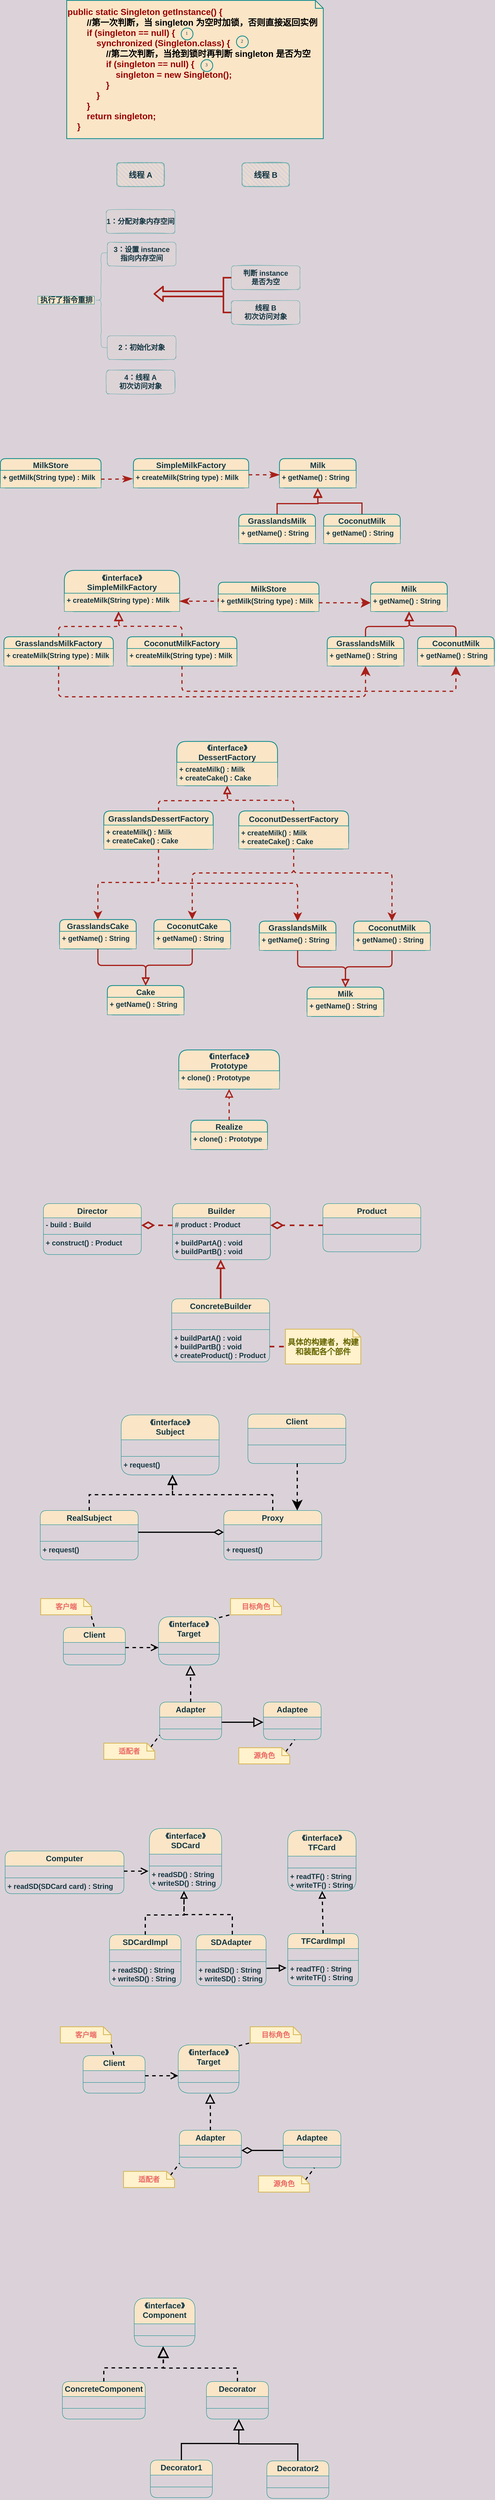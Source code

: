 <mxfile version="14.1.3" type="github">
  <diagram id="1KhGkkn-QOeIzjS6CLSn" name="Page-1">
    <mxGraphModel dx="2249" dy="748" grid="0" gridSize="10" guides="1" tooltips="1" connect="1" arrows="1" fold="1" page="1" pageScale="1" pageWidth="827" pageHeight="1169" background="#DAD2D8" math="0" shadow="0">
      <root>
        <mxCell id="0" />
        <mxCell id="1" parent="0" />
        <mxCell id="qIGibRaf9GiTU_Vb1KLA-1" value="" style="group;fontColor=#143642;" parent="1" vertex="1" connectable="0">
          <mxGeometry x="89" y="140" width="650" height="350" as="geometry" />
        </mxCell>
        <mxCell id="qIGibRaf9GiTU_Vb1KLA-2" value="&lt;p style=&quot;line-height: 120%&quot;&gt;&lt;/p&gt;&lt;div style=&quot;font-size: 22px&quot; class=&quot;cs_cursor&quot;&gt;&lt;font style=&quot;font-size: 22px&quot; color=&quot;#990000&quot;&gt;&lt;b&gt;public static Singleton getInstance() {&lt;/b&gt;&lt;/font&gt;&lt;/div&gt;&lt;div style=&quot;font-size: 22px&quot; class=&quot;cs_cursor&quot;&gt;&lt;font style=&quot;font-size: 22px&quot;&gt;&lt;b&gt;&lt;font color=&quot;#990000&quot;&gt;&amp;nbsp; &amp;nbsp; &amp;nbsp; &amp;nbsp; &lt;/font&gt;&lt;font color=&quot;#000000&quot;&gt;//第一次判断，当 singleton 为空时加锁，否则直接返回实例&lt;/font&gt;&lt;/b&gt;&lt;/font&gt;&lt;/div&gt;&lt;div style=&quot;font-size: 22px&quot; class=&quot;cs_cursor&quot;&gt;&lt;font style=&quot;font-size: 22px&quot; color=&quot;#990000&quot;&gt;&lt;b&gt;&amp;nbsp; &amp;nbsp; &amp;nbsp; &amp;nbsp; if (singleton == null) {&lt;/b&gt;&lt;/font&gt;&lt;/div&gt;&lt;div style=&quot;font-size: 22px&quot; class=&quot;cs_cursor&quot;&gt;&lt;font style=&quot;font-size: 22px&quot; color=&quot;#990000&quot;&gt;&lt;b&gt;&amp;nbsp; &amp;nbsp; &amp;nbsp; &amp;nbsp; &amp;nbsp; &amp;nbsp; synchronized (Singleton.class) {&lt;/b&gt;&lt;/font&gt;&lt;/div&gt;&lt;div style=&quot;font-size: 22px&quot; class=&quot;cs_cursor&quot;&gt;&lt;font style=&quot;font-size: 22px&quot;&gt;&lt;b&gt;&lt;font color=&quot;#990000&quot;&gt;&amp;nbsp; &amp;nbsp; &amp;nbsp; &amp;nbsp; &amp;nbsp; &amp;nbsp; &amp;nbsp; &amp;nbsp; &lt;/font&gt;&lt;font color=&quot;#000000&quot;&gt;//第二次判断，当抢到锁时再判断 singleton 是否为空&lt;/font&gt;&lt;/b&gt;&lt;/font&gt;&lt;/div&gt;&lt;div style=&quot;font-size: 22px&quot; class=&quot;cs_cursor&quot;&gt;&lt;font style=&quot;font-size: 22px&quot; color=&quot;#990000&quot;&gt;&lt;b&gt;&amp;nbsp; &amp;nbsp; &amp;nbsp; &amp;nbsp; &amp;nbsp; &amp;nbsp; &amp;nbsp; &amp;nbsp; if (singleton == null) {&lt;/b&gt;&lt;/font&gt;&lt;/div&gt;&lt;div style=&quot;font-size: 22px&quot; class=&quot;cs_cursor&quot;&gt;&lt;font style=&quot;font-size: 22px&quot; color=&quot;#990000&quot;&gt;&lt;b&gt;&amp;nbsp; &amp;nbsp; &amp;nbsp; &amp;nbsp; &amp;nbsp; &amp;nbsp; &amp;nbsp; &amp;nbsp; &amp;nbsp; &amp;nbsp; singleton = new Singleton();&lt;/b&gt;&lt;/font&gt;&lt;/div&gt;&lt;div style=&quot;font-size: 22px&quot; class=&quot;cs_cursor&quot;&gt;&lt;font style=&quot;font-size: 22px&quot; color=&quot;#990000&quot;&gt;&lt;b&gt;&amp;nbsp; &amp;nbsp; &amp;nbsp; &amp;nbsp; &amp;nbsp; &amp;nbsp; &amp;nbsp; &amp;nbsp; }&lt;/b&gt;&lt;/font&gt;&lt;/div&gt;&lt;div style=&quot;font-size: 22px&quot; class=&quot;cs_cursor&quot;&gt;&lt;font style=&quot;font-size: 22px&quot; color=&quot;#990000&quot;&gt;&lt;b&gt;&amp;nbsp; &amp;nbsp; &amp;nbsp; &amp;nbsp; &amp;nbsp; &amp;nbsp; }&lt;/b&gt;&lt;/font&gt;&lt;/div&gt;&lt;div style=&quot;font-size: 22px&quot; class=&quot;cs_cursor&quot;&gt;&lt;font style=&quot;font-size: 22px&quot; color=&quot;#990000&quot;&gt;&lt;b&gt;&amp;nbsp; &amp;nbsp; &amp;nbsp; &amp;nbsp; }&lt;/b&gt;&lt;/font&gt;&lt;/div&gt;&lt;div style=&quot;font-size: 22px&quot; class=&quot;cs_cursor&quot;&gt;&lt;font style=&quot;font-size: 22px&quot; color=&quot;#990000&quot;&gt;&lt;b&gt;&amp;nbsp; &amp;nbsp; &amp;nbsp; &amp;nbsp; return singleton;&lt;/b&gt;&lt;/font&gt;&lt;/div&gt;&lt;div style=&quot;font-size: 22px&quot; class=&quot;cs_cursor&quot;&gt;&lt;font style=&quot;font-size: 22px&quot; color=&quot;#990000&quot;&gt;&lt;b&gt;&amp;nbsp; &amp;nbsp; }&lt;/b&gt;&lt;/font&gt;&lt;/div&gt;&lt;p&gt;&lt;/p&gt;" style="shape=note;strokeWidth=2;fontSize=14;size=20;whiteSpace=wrap;html=1;fillColor=#FAE5C7;strokeColor=#0F8B8D;fontColor=#143642;align=left;" parent="qIGibRaf9GiTU_Vb1KLA-1" vertex="1">
          <mxGeometry width="650" height="350" as="geometry" />
        </mxCell>
        <mxCell id="qIGibRaf9GiTU_Vb1KLA-3" value="1" style="ellipse;whiteSpace=wrap;html=1;aspect=fixed;strokeWidth=2;fontFamily=Tahoma;spacingBottom=4;spacingRight=2;strokeColor=#0F8B8D;fillColor=#FAE5C7;fontColor=#143642;" parent="qIGibRaf9GiTU_Vb1KLA-1" vertex="1">
          <mxGeometry x="290" y="70" width="30" height="30" as="geometry" />
        </mxCell>
        <mxCell id="qIGibRaf9GiTU_Vb1KLA-4" value="2" style="ellipse;whiteSpace=wrap;html=1;aspect=fixed;strokeWidth=2;fontFamily=Tahoma;spacingBottom=4;spacingRight=2;strokeColor=#0F8B8D;fillColor=#FAE5C7;fontColor=#143642;" parent="qIGibRaf9GiTU_Vb1KLA-1" vertex="1">
          <mxGeometry x="430" y="90" width="30" height="30" as="geometry" />
        </mxCell>
        <mxCell id="qIGibRaf9GiTU_Vb1KLA-5" value="3" style="ellipse;whiteSpace=wrap;html=1;aspect=fixed;strokeWidth=2;fontFamily=Tahoma;spacingBottom=4;spacingRight=2;strokeColor=#0F8B8D;fillColor=#FAE5C7;fontColor=#143642;" parent="qIGibRaf9GiTU_Vb1KLA-1" vertex="1">
          <mxGeometry x="340" y="150" width="30" height="30" as="geometry" />
        </mxCell>
        <mxCell id="qIGibRaf9GiTU_Vb1KLA-6" value="&lt;font size=&quot;1&quot;&gt;&lt;b style=&quot;font-size: 20px&quot;&gt;线程 A&lt;/b&gt;&lt;/font&gt;" style="rounded=1;whiteSpace=wrap;html=1;strokeWidth=2;fillWeight=4;hachureGap=8;hachureAngle=45;fillColor=#FAE5C7;sketch=1;shadow=0;opacity=50;strokeColor=#0F8B8D;fontColor=#143642;" parent="1" vertex="1">
          <mxGeometry x="216" y="551" width="120" height="60" as="geometry" />
        </mxCell>
        <mxCell id="qIGibRaf9GiTU_Vb1KLA-7" value="&lt;font size=&quot;1&quot;&gt;&lt;b style=&quot;font-size: 20px&quot;&gt;线程 B&lt;/b&gt;&lt;/font&gt;" style="rounded=1;whiteSpace=wrap;html=1;strokeWidth=2;fillWeight=4;hachureGap=8;hachureAngle=45;fillColor=#FAE5C7;sketch=1;shadow=0;opacity=50;strokeColor=#0F8B8D;fontColor=#143642;" parent="1" vertex="1">
          <mxGeometry x="533" y="551" width="120" height="60" as="geometry" />
        </mxCell>
        <mxCell id="qIGibRaf9GiTU_Vb1KLA-13" value="&lt;b style=&quot;font-size: 18px&quot;&gt;1：分配对象内存空间&lt;/b&gt;" style="rounded=1;whiteSpace=wrap;html=1;shadow=0;comic=1;opacity=50;sketch=1;fillColor=#FAE5C7;strokeColor=#0F8B8D;fontColor=#143642;" parent="1" vertex="1">
          <mxGeometry x="189" y="670" width="174" height="60" as="geometry" />
        </mxCell>
        <mxCell id="qIGibRaf9GiTU_Vb1KLA-14" value="&lt;b style=&quot;font-size: 18px&quot;&gt;3：设置 instance &lt;br&gt;指向内存空间&lt;/b&gt;" style="rounded=1;whiteSpace=wrap;html=1;shadow=0;comic=1;opacity=50;sketch=1;fillColor=#FAE5C7;strokeColor=#0F8B8D;fontColor=#143642;" parent="1" vertex="1">
          <mxGeometry x="192" y="752" width="174" height="60" as="geometry" />
        </mxCell>
        <mxCell id="qIGibRaf9GiTU_Vb1KLA-15" value="&lt;b style=&quot;font-size: 18px&quot;&gt;2：初始化对象&lt;/b&gt;" style="rounded=1;whiteSpace=wrap;html=1;shadow=0;comic=1;opacity=50;sketch=1;fillColor=#FAE5C7;strokeColor=#0F8B8D;fontColor=#143642;" parent="1" vertex="1">
          <mxGeometry x="192" y="989" width="174" height="60" as="geometry" />
        </mxCell>
        <mxCell id="qIGibRaf9GiTU_Vb1KLA-16" value="&lt;b style=&quot;font-size: 18px&quot;&gt;4：线程 A &lt;br&gt;初次访问对象&lt;/b&gt;" style="rounded=1;whiteSpace=wrap;html=1;shadow=0;comic=1;opacity=50;sketch=1;fillColor=#FAE5C7;strokeColor=#0F8B8D;fontColor=#143642;" parent="1" vertex="1">
          <mxGeometry x="189" y="1076" width="174" height="60" as="geometry" />
        </mxCell>
        <mxCell id="qIGibRaf9GiTU_Vb1KLA-24" style="edgeStyle=orthogonalEdgeStyle;rounded=0;orthogonalLoop=1;jettySize=auto;html=1;exitX=0;exitY=0.5;exitDx=0;exitDy=0;entryX=0;entryY=0.5;entryDx=0;entryDy=0;strokeWidth=4;endArrow=none;endFill=0;strokeColor=#A8201A;fontColor=#143642;labelBackgroundColor=#DAD2D8;" parent="1" source="qIGibRaf9GiTU_Vb1KLA-17" target="qIGibRaf9GiTU_Vb1KLA-19" edge="1">
          <mxGeometry relative="1" as="geometry" />
        </mxCell>
        <mxCell id="qIGibRaf9GiTU_Vb1KLA-17" value="&lt;span style=&quot;font-size: 18px&quot;&gt;&lt;b class=&quot;cs_cursor&quot;&gt;判断 instance &lt;br&gt;是否为空&lt;/b&gt;&lt;/span&gt;" style="rounded=1;whiteSpace=wrap;html=1;shadow=0;comic=1;opacity=50;sketch=1;fillColor=#FAE5C7;strokeColor=#0F8B8D;fontColor=#143642;" parent="1" vertex="1">
          <mxGeometry x="506" y="812" width="174" height="60" as="geometry" />
        </mxCell>
        <mxCell id="qIGibRaf9GiTU_Vb1KLA-19" value="&lt;b style=&quot;font-size: 18px&quot;&gt;线程 B&lt;br&gt;初次访问对象&lt;/b&gt;" style="rounded=1;whiteSpace=wrap;html=1;shadow=0;comic=1;opacity=50;sketch=1;fillColor=#FAE5C7;strokeColor=#0F8B8D;fontColor=#143642;" parent="1" vertex="1">
          <mxGeometry x="506" y="900" width="174" height="60" as="geometry" />
        </mxCell>
        <mxCell id="qIGibRaf9GiTU_Vb1KLA-20" value="" style="shape=curlyBracket;whiteSpace=wrap;html=1;rounded=1;shadow=0;comic=1;sketch=0;opacity=50;fillColor=#FAE5C7;strokeColor=#0F8B8D;fontColor=#143642;" parent="1" vertex="1">
          <mxGeometry x="161" y="779" width="30" height="240" as="geometry" />
        </mxCell>
        <mxCell id="qIGibRaf9GiTU_Vb1KLA-21" value="&lt;b&gt;&lt;font style=&quot;font-size: 19px&quot;&gt;执行了指令重排&lt;/font&gt;&lt;/b&gt;" style="text;html=1;align=center;verticalAlign=middle;resizable=0;points=[];autosize=1;fillColor=#FAE5C7;strokeColor=#0F8B8D;fontColor=#143642;" parent="1" vertex="1">
          <mxGeometry x="16" y="889" width="143" height="20" as="geometry" />
        </mxCell>
        <mxCell id="qIGibRaf9GiTU_Vb1KLA-25" value="" style="shape=flexArrow;endArrow=classic;html=1;strokeWidth=4;strokeColor=#A8201A;fontColor=#143642;labelBackgroundColor=#DAD2D8;" parent="1" edge="1">
          <mxGeometry width="50" height="50" relative="1" as="geometry">
            <mxPoint x="488" y="883" as="sourcePoint" />
            <mxPoint x="309" y="883" as="targetPoint" />
          </mxGeometry>
        </mxCell>
        <mxCell id="rrIpHu7GePo8kZ5LGjo5-1" value="Milk" style="swimlane;childLayout=stackLayout;horizontal=1;startSize=30;horizontalStack=0;rounded=1;fontSize=20;fontStyle=1;strokeWidth=2;resizeParent=0;resizeLast=1;shadow=0;dashed=0;align=center;fillColor=#FAE5C7;strokeColor=#0F8B8D;fontColor=#143642;" parent="1" vertex="1">
          <mxGeometry x="628" y="1300" width="194" height="74" as="geometry" />
        </mxCell>
        <mxCell id="rrIpHu7GePo8kZ5LGjo5-2" value="+ getName() : String" style="align=left;strokeColor=#0F8B8D;fillColor=#FAE5C7;spacingLeft=4;fontSize=18;verticalAlign=top;resizable=0;rotatable=0;part=1;fontStyle=1;fontColor=#143642;" parent="rrIpHu7GePo8kZ5LGjo5-1" vertex="1">
          <mxGeometry y="30" width="194" height="44" as="geometry" />
        </mxCell>
        <mxCell id="rrIpHu7GePo8kZ5LGjo5-7" style="rounded=0;orthogonalLoop=1;jettySize=auto;html=1;exitX=0.5;exitY=0;exitDx=0;exitDy=0;entryX=0.5;entryY=1;entryDx=0;entryDy=0;fontSize=20;strokeWidth=3;endArrow=block;endFill=0;edgeStyle=orthogonalEdgeStyle;endSize=16;fillColor=#FAE5C7;fontColor=#143642;strokeColor=#A8201A;labelBackgroundColor=#DAD2D8;" parent="1" source="rrIpHu7GePo8kZ5LGjo5-3" edge="1">
          <mxGeometry relative="1" as="geometry">
            <mxPoint x="582" y="1488" as="sourcePoint" />
            <mxPoint x="725" y="1376" as="targetPoint" />
          </mxGeometry>
        </mxCell>
        <mxCell id="rrIpHu7GePo8kZ5LGjo5-3" value="GrasslandsMilk" style="swimlane;childLayout=stackLayout;horizontal=1;startSize=30;horizontalStack=0;rounded=1;fontSize=20;fontStyle=1;strokeWidth=2;resizeParent=0;resizeLast=1;shadow=0;dashed=0;align=center;fillColor=#FAE5C7;strokeColor=#0F8B8D;fontColor=#143642;" parent="1" vertex="1">
          <mxGeometry x="525" y="1441" width="194" height="74" as="geometry" />
        </mxCell>
        <mxCell id="rrIpHu7GePo8kZ5LGjo5-4" value="+ getName() : String" style="align=left;strokeColor=#0F8B8D;fillColor=#FAE5C7;spacingLeft=4;fontSize=18;verticalAlign=top;resizable=0;rotatable=0;part=1;fontStyle=1;fontColor=#143642;" parent="rrIpHu7GePo8kZ5LGjo5-3" vertex="1">
          <mxGeometry y="30" width="194" height="44" as="geometry" />
        </mxCell>
        <mxCell id="rrIpHu7GePo8kZ5LGjo5-8" style="edgeStyle=orthogonalEdgeStyle;rounded=0;orthogonalLoop=1;jettySize=auto;html=1;exitX=0.5;exitY=0;exitDx=0;exitDy=0;entryX=0.5;entryY=1;entryDx=0;entryDy=0;fontSize=20;strokeWidth=3;endArrow=block;endFill=0;endSize=16;fillColor=#FAE5C7;fontColor=#143642;strokeColor=#A8201A;labelBackgroundColor=#DAD2D8;" parent="1" source="rrIpHu7GePo8kZ5LGjo5-5" target="rrIpHu7GePo8kZ5LGjo5-2" edge="1">
          <mxGeometry relative="1" as="geometry" />
        </mxCell>
        <mxCell id="rrIpHu7GePo8kZ5LGjo5-5" value="CoconutMilk" style="swimlane;childLayout=stackLayout;horizontal=1;startSize=30;horizontalStack=0;rounded=1;fontSize=20;fontStyle=1;strokeWidth=2;resizeParent=0;resizeLast=1;shadow=0;dashed=0;align=center;fillColor=#FAE5C7;strokeColor=#0F8B8D;fontColor=#143642;" parent="1" vertex="1">
          <mxGeometry x="740" y="1441" width="194" height="74" as="geometry" />
        </mxCell>
        <mxCell id="rrIpHu7GePo8kZ5LGjo5-6" value="+ getName() : String" style="align=left;strokeColor=#0F8B8D;fillColor=#FAE5C7;spacingLeft=4;fontSize=18;verticalAlign=top;resizable=0;rotatable=0;part=1;fontStyle=1;fontColor=#143642;" parent="rrIpHu7GePo8kZ5LGjo5-5" vertex="1">
          <mxGeometry y="30" width="194" height="44" as="geometry" />
        </mxCell>
        <mxCell id="rrIpHu7GePo8kZ5LGjo5-9" value="SimpleMilkFactory" style="swimlane;childLayout=stackLayout;horizontal=1;startSize=30;horizontalStack=0;rounded=1;fontSize=20;fontStyle=1;strokeWidth=2;resizeParent=0;resizeLast=1;shadow=0;dashed=0;align=center;fillColor=#FAE5C7;strokeColor=#0F8B8D;fontColor=#143642;" parent="1" vertex="1">
          <mxGeometry x="258" y="1300" width="292" height="74" as="geometry" />
        </mxCell>
        <mxCell id="rrIpHu7GePo8kZ5LGjo5-10" value="+ createMilk(String type) : Milk" style="align=left;strokeColor=#0F8B8D;fillColor=#FAE5C7;spacingLeft=4;fontSize=18;verticalAlign=top;resizable=0;rotatable=0;part=1;fontStyle=1;fontColor=#143642;" parent="rrIpHu7GePo8kZ5LGjo5-9" vertex="1">
          <mxGeometry y="30" width="292" height="44" as="geometry" />
        </mxCell>
        <mxCell id="rrIpHu7GePo8kZ5LGjo5-11" style="edgeStyle=orthogonalEdgeStyle;rounded=0;orthogonalLoop=1;jettySize=auto;html=1;exitX=1;exitY=0.25;exitDx=0;exitDy=0;entryX=0;entryY=0.25;entryDx=0;entryDy=0;startSize=13;endArrow=classicThin;endFill=1;endSize=16;strokeWidth=3;fontSize=20;dashed=1;fillColor=#FAE5C7;fontColor=#143642;strokeColor=#A8201A;labelBackgroundColor=#DAD2D8;" parent="1" source="rrIpHu7GePo8kZ5LGjo5-10" target="rrIpHu7GePo8kZ5LGjo5-2" edge="1">
          <mxGeometry relative="1" as="geometry" />
        </mxCell>
        <mxCell id="rrIpHu7GePo8kZ5LGjo5-12" value="MilkStore" style="swimlane;childLayout=stackLayout;horizontal=1;startSize=30;horizontalStack=0;rounded=1;fontSize=20;fontStyle=1;strokeWidth=2;resizeParent=0;resizeLast=1;shadow=0;dashed=0;align=center;fillColor=#FAE5C7;strokeColor=#0F8B8D;fontColor=#143642;" parent="1" vertex="1">
          <mxGeometry x="-79" y="1300" width="255" height="74" as="geometry" />
        </mxCell>
        <mxCell id="rrIpHu7GePo8kZ5LGjo5-13" value="+ getMilk(String type) : Milk" style="align=left;strokeColor=#0F8B8D;fillColor=#FAE5C7;spacingLeft=4;fontSize=18;verticalAlign=top;resizable=0;rotatable=0;part=1;fontStyle=1;fontColor=#143642;" parent="rrIpHu7GePo8kZ5LGjo5-12" vertex="1">
          <mxGeometry y="30" width="255" height="44" as="geometry" />
        </mxCell>
        <mxCell id="rrIpHu7GePo8kZ5LGjo5-14" style="edgeStyle=orthogonalEdgeStyle;rounded=0;orthogonalLoop=1;jettySize=auto;html=1;exitX=1;exitY=0.5;exitDx=0;exitDy=0;startSize=13;endArrow=classicThin;endFill=1;endSize=16;strokeWidth=3;fontSize=20;dashed=1;fillColor=#FAE5C7;fontColor=#143642;strokeColor=#A8201A;labelBackgroundColor=#DAD2D8;" parent="1" source="rrIpHu7GePo8kZ5LGjo5-13" edge="1">
          <mxGeometry relative="1" as="geometry">
            <mxPoint x="560" y="1351" as="sourcePoint" />
            <mxPoint x="256" y="1351" as="targetPoint" />
          </mxGeometry>
        </mxCell>
        <mxCell id="rrIpHu7GePo8kZ5LGjo5-15" value="Milk" style="swimlane;childLayout=stackLayout;horizontal=1;startSize=30;horizontalStack=0;rounded=1;fontSize=20;fontStyle=1;strokeWidth=2;resizeParent=0;resizeLast=1;shadow=0;dashed=0;align=center;fillColor=#FAE5C7;strokeColor=#0F8B8D;fontColor=#143642;" parent="1" vertex="1">
          <mxGeometry x="859" y="1613" width="194" height="74" as="geometry" />
        </mxCell>
        <mxCell id="rrIpHu7GePo8kZ5LGjo5-16" value="+ getName() : String" style="align=left;strokeColor=#0F8B8D;fillColor=#FAE5C7;spacingLeft=4;fontSize=18;verticalAlign=top;resizable=0;rotatable=0;part=1;fontStyle=1;fontColor=#143642;" parent="rrIpHu7GePo8kZ5LGjo5-15" vertex="1">
          <mxGeometry y="30" width="194" height="44" as="geometry" />
        </mxCell>
        <mxCell id="rrIpHu7GePo8kZ5LGjo5-30" style="edgeStyle=orthogonalEdgeStyle;rounded=1;sketch=0;orthogonalLoop=1;jettySize=auto;html=1;exitX=0.5;exitY=0;exitDx=0;exitDy=0;startArrow=none;startFill=0;endArrow=block;endFill=0;endSize=16;strokeColor=#A8201A;strokeWidth=3;fillColor=#FAE5C7;fontColor=#143642;labelBackgroundColor=#DAD2D8;" parent="1" source="rrIpHu7GePo8kZ5LGjo5-18" edge="1">
          <mxGeometry relative="1" as="geometry">
            <mxPoint x="957" y="1688" as="targetPoint" />
          </mxGeometry>
        </mxCell>
        <mxCell id="rrIpHu7GePo8kZ5LGjo5-18" value="GrasslandsMilk" style="swimlane;childLayout=stackLayout;horizontal=1;startSize=30;horizontalStack=0;rounded=1;fontSize=20;fontStyle=1;strokeWidth=2;resizeParent=0;resizeLast=1;shadow=0;dashed=0;align=center;fillColor=#FAE5C7;strokeColor=#0F8B8D;fontColor=#143642;" parent="1" vertex="1">
          <mxGeometry x="749" y="1751" width="194" height="74" as="geometry" />
        </mxCell>
        <mxCell id="rrIpHu7GePo8kZ5LGjo5-19" value="+ getName() : String" style="align=left;strokeColor=#0F8B8D;fillColor=#FAE5C7;spacingLeft=4;fontSize=18;verticalAlign=top;resizable=0;rotatable=0;part=1;fontStyle=1;fontColor=#143642;" parent="rrIpHu7GePo8kZ5LGjo5-18" vertex="1">
          <mxGeometry y="30" width="194" height="44" as="geometry" />
        </mxCell>
        <mxCell id="rrIpHu7GePo8kZ5LGjo5-29" style="edgeStyle=orthogonalEdgeStyle;rounded=1;sketch=0;orthogonalLoop=1;jettySize=auto;html=1;exitX=0.5;exitY=0;exitDx=0;exitDy=0;entryX=0.5;entryY=1;entryDx=0;entryDy=0;strokeColor=#A8201A;fillColor=#FAE5C7;fontColor=#143642;strokeWidth=3;startArrow=none;startFill=0;endArrow=block;endFill=0;endSize=16;labelBackgroundColor=#DAD2D8;" parent="1" source="rrIpHu7GePo8kZ5LGjo5-21" target="rrIpHu7GePo8kZ5LGjo5-16" edge="1">
          <mxGeometry relative="1" as="geometry" />
        </mxCell>
        <mxCell id="rrIpHu7GePo8kZ5LGjo5-21" value="CoconutMilk" style="swimlane;childLayout=stackLayout;horizontal=1;startSize=30;horizontalStack=0;rounded=1;fontSize=20;fontStyle=1;strokeWidth=2;resizeParent=0;resizeLast=1;shadow=0;dashed=0;align=center;fillColor=#FAE5C7;strokeColor=#0F8B8D;fontColor=#143642;" parent="1" vertex="1">
          <mxGeometry x="978" y="1751" width="194" height="74" as="geometry" />
        </mxCell>
        <mxCell id="rrIpHu7GePo8kZ5LGjo5-22" value="+ getName() : String" style="align=left;strokeColor=#0F8B8D;fillColor=#FAE5C7;spacingLeft=4;fontSize=18;verticalAlign=top;resizable=0;rotatable=0;part=1;fontStyle=1;fontColor=#143642;" parent="rrIpHu7GePo8kZ5LGjo5-21" vertex="1">
          <mxGeometry y="30" width="194" height="44" as="geometry" />
        </mxCell>
        <mxCell id="rrIpHu7GePo8kZ5LGjo5-23" value="《interface》&#xa;SimpleMilkFactory" style="swimlane;childLayout=stackLayout;horizontal=1;startSize=58;horizontalStack=0;rounded=1;fontSize=20;fontStyle=1;strokeWidth=2;resizeParent=0;resizeLast=1;shadow=0;dashed=0;align=center;fillColor=#FAE5C7;strokeColor=#0F8B8D;fontColor=#143642;" parent="1" vertex="1">
          <mxGeometry x="83" y="1583" width="292" height="104" as="geometry" />
        </mxCell>
        <mxCell id="rrIpHu7GePo8kZ5LGjo5-24" value="+ createMilk(String type) : Milk" style="align=left;strokeColor=#0F8B8D;fillColor=#FAE5C7;spacingLeft=4;fontSize=18;verticalAlign=top;resizable=0;rotatable=0;part=1;fontStyle=1;fontColor=#143642;" parent="rrIpHu7GePo8kZ5LGjo5-23" vertex="1">
          <mxGeometry y="58" width="292" height="46" as="geometry" />
        </mxCell>
        <mxCell id="rrIpHu7GePo8kZ5LGjo5-26" value="MilkStore" style="swimlane;childLayout=stackLayout;horizontal=1;startSize=30;horizontalStack=0;rounded=1;fontSize=20;fontStyle=1;strokeWidth=2;resizeParent=0;resizeLast=1;shadow=0;dashed=0;align=center;fillColor=#FAE5C7;strokeColor=#0F8B8D;fontColor=#143642;" parent="1" vertex="1">
          <mxGeometry x="473" y="1613" width="255" height="74" as="geometry" />
        </mxCell>
        <mxCell id="rrIpHu7GePo8kZ5LGjo5-27" value="+ getMilk(String type) : Milk" style="align=left;strokeColor=#0F8B8D;fillColor=#FAE5C7;spacingLeft=4;fontSize=18;verticalAlign=top;resizable=0;rotatable=0;part=1;fontStyle=1;fontColor=#143642;" parent="rrIpHu7GePo8kZ5LGjo5-26" vertex="1">
          <mxGeometry y="30" width="255" height="44" as="geometry" />
        </mxCell>
        <mxCell id="rrIpHu7GePo8kZ5LGjo5-28" style="edgeStyle=orthogonalEdgeStyle;rounded=0;orthogonalLoop=1;jettySize=auto;html=1;exitX=0;exitY=0.25;exitDx=0;exitDy=0;startSize=13;endArrow=classicThin;endFill=1;endSize=16;strokeWidth=3;fontSize=20;dashed=1;fillColor=#FAE5C7;fontColor=#143642;strokeColor=#A8201A;entryX=1;entryY=0.75;entryDx=0;entryDy=0;labelBackgroundColor=#DAD2D8;" parent="1" source="rrIpHu7GePo8kZ5LGjo5-27" target="rrIpHu7GePo8kZ5LGjo5-23" edge="1">
          <mxGeometry relative="1" as="geometry">
            <mxPoint x="567" y="1667" as="sourcePoint" />
            <mxPoint x="263" y="1667" as="targetPoint" />
            <Array as="points">
              <mxPoint x="473" y="1661" />
            </Array>
          </mxGeometry>
        </mxCell>
        <mxCell id="rrIpHu7GePo8kZ5LGjo5-31" style="edgeStyle=orthogonalEdgeStyle;rounded=1;sketch=0;orthogonalLoop=1;jettySize=auto;html=1;exitX=0.5;exitY=0;exitDx=0;exitDy=0;startArrow=none;startFill=0;endArrow=block;endFill=0;endSize=16;strokeColor=#A8201A;strokeWidth=3;fillColor=#FAE5C7;fontColor=#143642;dashed=1;labelBackgroundColor=#DAD2D8;" parent="1" source="rrIpHu7GePo8kZ5LGjo5-32" edge="1">
          <mxGeometry relative="1" as="geometry">
            <mxPoint x="221" y="1688" as="targetPoint" />
          </mxGeometry>
        </mxCell>
        <mxCell id="rrIpHu7GePo8kZ5LGjo5-37" style="edgeStyle=orthogonalEdgeStyle;rounded=1;sketch=0;orthogonalLoop=1;jettySize=auto;html=1;exitX=0.5;exitY=1;exitDx=0;exitDy=0;entryX=0.5;entryY=1;entryDx=0;entryDy=0;startArrow=none;startFill=0;endArrow=classic;endFill=1;endSize=16;strokeColor=#A8201A;strokeWidth=3;fillColor=#FAE5C7;fontColor=#143642;dashed=1;labelBackgroundColor=#DAD2D8;" parent="1" source="rrIpHu7GePo8kZ5LGjo5-32" target="rrIpHu7GePo8kZ5LGjo5-19" edge="1">
          <mxGeometry relative="1" as="geometry">
            <Array as="points">
              <mxPoint x="69" y="1903" />
              <mxPoint x="846" y="1903" />
            </Array>
          </mxGeometry>
        </mxCell>
        <mxCell id="rrIpHu7GePo8kZ5LGjo5-32" value="GrasslandsMilkFactory" style="swimlane;childLayout=stackLayout;horizontal=1;startSize=30;horizontalStack=0;rounded=1;fontSize=20;fontStyle=1;strokeWidth=2;resizeParent=0;resizeLast=1;shadow=0;dashed=0;align=center;fillColor=#FAE5C7;strokeColor=#0F8B8D;fontColor=#143642;" parent="1" vertex="1">
          <mxGeometry x="-70" y="1751" width="277" height="74" as="geometry" />
        </mxCell>
        <mxCell id="rrIpHu7GePo8kZ5LGjo5-33" value="+ createMilk(String type) : Milk" style="align=left;strokeColor=#0F8B8D;fillColor=#FAE5C7;spacingLeft=4;fontSize=18;verticalAlign=top;resizable=0;rotatable=0;part=1;fontStyle=1;fontColor=#143642;" parent="rrIpHu7GePo8kZ5LGjo5-32" vertex="1">
          <mxGeometry y="30" width="277" height="44" as="geometry" />
        </mxCell>
        <mxCell id="rrIpHu7GePo8kZ5LGjo5-34" style="edgeStyle=orthogonalEdgeStyle;rounded=1;sketch=0;orthogonalLoop=1;jettySize=auto;html=1;exitX=0.5;exitY=0;exitDx=0;exitDy=0;entryX=0.5;entryY=1;entryDx=0;entryDy=0;strokeColor=#A8201A;fillColor=#FAE5C7;fontColor=#143642;strokeWidth=3;startArrow=none;startFill=0;endArrow=block;endFill=0;endSize=16;dashed=1;labelBackgroundColor=#DAD2D8;" parent="1" source="rrIpHu7GePo8kZ5LGjo5-35" edge="1">
          <mxGeometry relative="1" as="geometry">
            <mxPoint x="220" y="1687" as="targetPoint" />
          </mxGeometry>
        </mxCell>
        <mxCell id="rrIpHu7GePo8kZ5LGjo5-38" style="edgeStyle=orthogonalEdgeStyle;rounded=1;sketch=0;orthogonalLoop=1;jettySize=auto;html=1;exitX=0.5;exitY=1;exitDx=0;exitDy=0;entryX=0.5;entryY=1;entryDx=0;entryDy=0;dashed=1;startArrow=none;startFill=0;endArrow=classic;endFill=1;endSize=16;strokeColor=#A8201A;strokeWidth=3;fillColor=#FAE5C7;fontColor=#143642;labelBackgroundColor=#DAD2D8;" parent="1" source="rrIpHu7GePo8kZ5LGjo5-35" target="rrIpHu7GePo8kZ5LGjo5-22" edge="1">
          <mxGeometry relative="1" as="geometry">
            <Array as="points">
              <mxPoint x="381" y="1889" />
              <mxPoint x="1075" y="1889" />
            </Array>
          </mxGeometry>
        </mxCell>
        <mxCell id="rrIpHu7GePo8kZ5LGjo5-35" value="CoconutMilkFactory" style="swimlane;childLayout=stackLayout;horizontal=1;startSize=30;horizontalStack=0;rounded=1;fontSize=20;fontStyle=1;strokeWidth=2;resizeParent=0;resizeLast=1;shadow=0;dashed=0;align=center;fillColor=#FAE5C7;strokeColor=#0F8B8D;fontColor=#143642;" parent="1" vertex="1">
          <mxGeometry x="242" y="1751" width="278" height="74" as="geometry" />
        </mxCell>
        <mxCell id="rrIpHu7GePo8kZ5LGjo5-36" value="+ createMilk(String type) : Milk" style="align=left;strokeColor=#0F8B8D;fillColor=#FAE5C7;spacingLeft=4;fontSize=18;verticalAlign=top;resizable=0;rotatable=0;part=1;fontStyle=1;fontColor=#143642;" parent="rrIpHu7GePo8kZ5LGjo5-35" vertex="1">
          <mxGeometry y="30" width="278" height="44" as="geometry" />
        </mxCell>
        <mxCell id="rrIpHu7GePo8kZ5LGjo5-41" style="edgeStyle=orthogonalEdgeStyle;rounded=1;sketch=0;orthogonalLoop=1;jettySize=auto;html=1;exitX=1;exitY=0.5;exitDx=0;exitDy=0;dashed=1;startArrow=none;startFill=0;endArrow=classic;endFill=1;endSize=16;strokeColor=#A8201A;strokeWidth=3;fillColor=#FAE5C7;fontColor=#143642;labelBackgroundColor=#DAD2D8;" parent="1" source="rrIpHu7GePo8kZ5LGjo5-27" target="rrIpHu7GePo8kZ5LGjo5-16" edge="1">
          <mxGeometry relative="1" as="geometry" />
        </mxCell>
        <mxCell id="rrIpHu7GePo8kZ5LGjo5-42" value="《interface》&#xa;DessertFactory" style="swimlane;childLayout=stackLayout;horizontal=1;startSize=53;horizontalStack=0;rounded=1;fontSize=20;fontStyle=1;strokeWidth=2;resizeParent=0;resizeLast=1;shadow=0;dashed=0;align=center;fillColor=#FAE5C7;strokeColor=#0F8B8D;fontColor=#143642;" parent="1" vertex="1">
          <mxGeometry x="368" y="2016" width="255" height="112" as="geometry" />
        </mxCell>
        <mxCell id="rrIpHu7GePo8kZ5LGjo5-43" value="+ createMilk() : Milk&#xa;+ createCake() : Cake" style="align=left;strokeColor=#0F8B8D;fillColor=#FAE5C7;spacingLeft=4;fontSize=18;verticalAlign=top;resizable=0;rotatable=0;part=1;fontStyle=1;fontColor=#143642;" parent="rrIpHu7GePo8kZ5LGjo5-42" vertex="1">
          <mxGeometry y="53" width="255" height="59" as="geometry" />
        </mxCell>
        <mxCell id="rrIpHu7GePo8kZ5LGjo5-50" style="edgeStyle=orthogonalEdgeStyle;curved=0;rounded=1;sketch=0;orthogonalLoop=1;jettySize=auto;html=1;exitX=0.5;exitY=0;exitDx=0;exitDy=0;dashed=1;endArrow=block;endFill=0;strokeColor=#A8201A;fillColor=#FAE5C7;fontColor=#143642;strokeWidth=3;endSize=13;labelBackgroundColor=#DAD2D8;" parent="1" source="rrIpHu7GePo8kZ5LGjo5-44" edge="1">
          <mxGeometry relative="1" as="geometry">
            <mxPoint x="496" y="2129" as="targetPoint" />
          </mxGeometry>
        </mxCell>
        <mxCell id="rrIpHu7GePo8kZ5LGjo5-105" style="edgeStyle=orthogonalEdgeStyle;curved=0;rounded=1;sketch=0;orthogonalLoop=1;jettySize=auto;html=1;exitX=0.5;exitY=1;exitDx=0;exitDy=0;dashed=1;endArrow=classic;endFill=1;endSize=13;strokeColor=#A8201A;strokeWidth=3;fillColor=#FAE5C7;fontColor=#143642;labelBackgroundColor=#DAD2D8;" parent="1" source="rrIpHu7GePo8kZ5LGjo5-44" target="rrIpHu7GePo8kZ5LGjo5-98" edge="1">
          <mxGeometry relative="1" as="geometry" />
        </mxCell>
        <mxCell id="rrIpHu7GePo8kZ5LGjo5-44" value="GrasslandsDessertFactory" style="swimlane;childLayout=stackLayout;horizontal=1;startSize=36;horizontalStack=0;rounded=1;fontSize=20;fontStyle=1;strokeWidth=2;resizeParent=0;resizeLast=1;shadow=0;dashed=0;align=center;fillColor=#FAE5C7;strokeColor=#0F8B8D;fontColor=#143642;" parent="1" vertex="1">
          <mxGeometry x="183" y="2192" width="277" height="97" as="geometry" />
        </mxCell>
        <mxCell id="rrIpHu7GePo8kZ5LGjo5-45" value="+ createMilk() : Milk&#xa;+ createCake() : Cake" style="align=left;strokeColor=#0F8B8D;fillColor=#FAE5C7;spacingLeft=4;fontSize=18;verticalAlign=top;resizable=0;rotatable=0;part=1;fontStyle=1;fontColor=#143642;" parent="rrIpHu7GePo8kZ5LGjo5-44" vertex="1">
          <mxGeometry y="36" width="277" height="61" as="geometry" />
        </mxCell>
        <mxCell id="rrIpHu7GePo8kZ5LGjo5-106" style="edgeStyle=orthogonalEdgeStyle;curved=0;rounded=1;sketch=0;orthogonalLoop=1;jettySize=auto;html=1;exitX=0.5;exitY=1;exitDx=0;exitDy=0;dashed=1;endArrow=classic;endFill=1;endSize=13;strokeColor=#A8201A;strokeWidth=3;fillColor=#FAE5C7;fontColor=#143642;labelBackgroundColor=#DAD2D8;" parent="1" source="rrIpHu7GePo8kZ5LGjo5-46" target="rrIpHu7GePo8kZ5LGjo5-75" edge="1">
          <mxGeometry relative="1" as="geometry">
            <Array as="points">
              <mxPoint x="664" y="2349" />
              <mxPoint x="407" y="2349" />
            </Array>
          </mxGeometry>
        </mxCell>
        <mxCell id="rrIpHu7GePo8kZ5LGjo5-46" value="CoconutDessertFactory" style="swimlane;childLayout=stackLayout;horizontal=1;startSize=38;horizontalStack=0;rounded=1;fontSize=20;fontStyle=1;strokeWidth=2;resizeParent=0;resizeLast=1;shadow=0;dashed=0;align=center;fillColor=#FAE5C7;strokeColor=#0F8B8D;fontColor=#143642;" parent="1" vertex="1">
          <mxGeometry x="525" y="2192" width="278" height="96" as="geometry" />
        </mxCell>
        <mxCell id="rrIpHu7GePo8kZ5LGjo5-47" value="+ createMilk() : Milk&#xa;+ createCake() : Cake" style="align=left;strokeColor=#0F8B8D;fillColor=#FAE5C7;spacingLeft=4;fontSize=18;verticalAlign=top;resizable=0;rotatable=0;part=1;fontStyle=1;fontColor=#143642;" parent="rrIpHu7GePo8kZ5LGjo5-46" vertex="1">
          <mxGeometry y="38" width="278" height="58" as="geometry" />
        </mxCell>
        <mxCell id="rrIpHu7GePo8kZ5LGjo5-48" style="edgeStyle=orthogonalEdgeStyle;curved=0;rounded=1;sketch=0;orthogonalLoop=1;jettySize=auto;html=1;exitX=0.5;exitY=0;exitDx=0;exitDy=0;strokeColor=#A8201A;fillColor=#FAE5C7;fontColor=#143642;dashed=1;endArrow=block;endFill=0;entryX=0.5;entryY=1;entryDx=0;entryDy=0;strokeWidth=3;endSize=13;labelBackgroundColor=#DAD2D8;" parent="1" source="rrIpHu7GePo8kZ5LGjo5-46" target="rrIpHu7GePo8kZ5LGjo5-42" edge="1">
          <mxGeometry relative="1" as="geometry" />
        </mxCell>
        <mxCell id="rrIpHu7GePo8kZ5LGjo5-69" value="Cake" style="swimlane;childLayout=stackLayout;horizontal=1;startSize=30;horizontalStack=0;rounded=1;fontSize=20;fontStyle=1;strokeWidth=2;resizeParent=0;resizeLast=1;shadow=0;dashed=0;align=center;fillColor=#FAE5C7;strokeColor=#0F8B8D;fontColor=#143642;" parent="1" vertex="1">
          <mxGeometry x="192" y="2634" width="194" height="74" as="geometry" />
        </mxCell>
        <mxCell id="rrIpHu7GePo8kZ5LGjo5-70" value="+ getName() : String" style="align=left;strokeColor=#0F8B8D;fillColor=#FAE5C7;spacingLeft=4;fontSize=18;verticalAlign=top;resizable=0;rotatable=0;part=1;fontStyle=1;fontColor=#143642;" parent="rrIpHu7GePo8kZ5LGjo5-69" vertex="1">
          <mxGeometry y="30" width="194" height="44" as="geometry" />
        </mxCell>
        <mxCell id="rrIpHu7GePo8kZ5LGjo5-72" value="GrasslandsCake" style="swimlane;childLayout=stackLayout;horizontal=1;startSize=30;horizontalStack=0;rounded=1;fontSize=20;fontStyle=1;strokeWidth=2;resizeParent=0;resizeLast=1;shadow=0;dashed=0;align=center;fillColor=#FAE5C7;strokeColor=#0F8B8D;fontColor=#143642;" parent="1" vertex="1">
          <mxGeometry x="71" y="2467" width="194" height="74" as="geometry" />
        </mxCell>
        <mxCell id="rrIpHu7GePo8kZ5LGjo5-73" value="+ getName() : String" style="align=left;strokeColor=#0F8B8D;fillColor=#FAE5C7;spacingLeft=4;fontSize=18;verticalAlign=top;resizable=0;rotatable=0;part=1;fontStyle=1;fontColor=#143642;" parent="rrIpHu7GePo8kZ5LGjo5-72" vertex="1">
          <mxGeometry y="30" width="194" height="44" as="geometry" />
        </mxCell>
        <mxCell id="rrIpHu7GePo8kZ5LGjo5-75" value="CoconutCake" style="swimlane;childLayout=stackLayout;horizontal=1;startSize=30;horizontalStack=0;rounded=1;fontSize=20;fontStyle=1;strokeWidth=2;resizeParent=0;resizeLast=1;shadow=0;dashed=0;align=center;fillColor=#FAE5C7;strokeColor=#0F8B8D;fontColor=#143642;" parent="1" vertex="1">
          <mxGeometry x="310" y="2467" width="194" height="74" as="geometry" />
        </mxCell>
        <mxCell id="rrIpHu7GePo8kZ5LGjo5-76" value="+ getName() : String" style="align=left;strokeColor=#0F8B8D;fillColor=#FAE5C7;spacingLeft=4;fontSize=18;verticalAlign=top;resizable=0;rotatable=0;part=1;fontStyle=1;fontColor=#143642;" parent="rrIpHu7GePo8kZ5LGjo5-75" vertex="1">
          <mxGeometry y="30" width="194" height="44" as="geometry" />
        </mxCell>
        <mxCell id="rrIpHu7GePo8kZ5LGjo5-78" style="edgeStyle=orthogonalEdgeStyle;curved=0;rounded=1;sketch=0;orthogonalLoop=1;jettySize=auto;html=1;exitX=0.5;exitY=1;exitDx=0;exitDy=0;entryX=0.5;entryY=0;entryDx=0;entryDy=0;endArrow=block;endFill=0;endSize=13;strokeColor=#A8201A;strokeWidth=3;fillColor=#FAE5C7;fontColor=#143642;labelBackgroundColor=#DAD2D8;" parent="1" source="rrIpHu7GePo8kZ5LGjo5-76" target="rrIpHu7GePo8kZ5LGjo5-69" edge="1">
          <mxGeometry relative="1" as="geometry" />
        </mxCell>
        <mxCell id="rrIpHu7GePo8kZ5LGjo5-79" style="edgeStyle=orthogonalEdgeStyle;curved=0;rounded=1;sketch=0;orthogonalLoop=1;jettySize=auto;html=1;exitX=0.5;exitY=1;exitDx=0;exitDy=0;endArrow=block;endFill=0;endSize=13;strokeColor=#A8201A;strokeWidth=3;fillColor=#FAE5C7;fontColor=#143642;labelBackgroundColor=#DAD2D8;" parent="1" source="rrIpHu7GePo8kZ5LGjo5-73" edge="1">
          <mxGeometry relative="1" as="geometry">
            <mxPoint x="289" y="2635" as="targetPoint" />
          </mxGeometry>
        </mxCell>
        <mxCell id="rrIpHu7GePo8kZ5LGjo5-96" value="Milk" style="swimlane;childLayout=stackLayout;horizontal=1;startSize=30;horizontalStack=0;rounded=1;fontSize=20;fontStyle=1;strokeWidth=2;resizeParent=0;resizeLast=1;shadow=0;dashed=0;align=center;fillColor=#FAE5C7;strokeColor=#0F8B8D;fontColor=#143642;" parent="1" vertex="1">
          <mxGeometry x="698" y="2638" width="194" height="74" as="geometry" />
        </mxCell>
        <mxCell id="rrIpHu7GePo8kZ5LGjo5-97" value="+ getName() : String" style="align=left;strokeColor=#0F8B8D;fillColor=#FAE5C7;spacingLeft=4;fontSize=18;verticalAlign=top;resizable=0;rotatable=0;part=1;fontStyle=1;fontColor=#143642;" parent="rrIpHu7GePo8kZ5LGjo5-96" vertex="1">
          <mxGeometry y="30" width="194" height="44" as="geometry" />
        </mxCell>
        <mxCell id="rrIpHu7GePo8kZ5LGjo5-98" value="GrasslandsMilk" style="swimlane;childLayout=stackLayout;horizontal=1;startSize=30;horizontalStack=0;rounded=1;fontSize=20;fontStyle=1;strokeWidth=2;resizeParent=0;resizeLast=1;shadow=0;dashed=0;align=center;fillColor=#FAE5C7;strokeColor=#0F8B8D;fontColor=#143642;" parent="1" vertex="1">
          <mxGeometry x="577" y="2471" width="194" height="74" as="geometry" />
        </mxCell>
        <mxCell id="rrIpHu7GePo8kZ5LGjo5-99" value="+ getName() : String" style="align=left;strokeColor=#0F8B8D;fillColor=#FAE5C7;spacingLeft=4;fontSize=18;verticalAlign=top;resizable=0;rotatable=0;part=1;fontStyle=1;fontColor=#143642;" parent="rrIpHu7GePo8kZ5LGjo5-98" vertex="1">
          <mxGeometry y="30" width="194" height="44" as="geometry" />
        </mxCell>
        <mxCell id="rrIpHu7GePo8kZ5LGjo5-100" value="CoconutMilk" style="swimlane;childLayout=stackLayout;horizontal=1;startSize=30;horizontalStack=0;rounded=1;fontSize=20;fontStyle=1;strokeWidth=2;resizeParent=0;resizeLast=1;shadow=0;dashed=0;align=center;fillColor=#FAE5C7;strokeColor=#0F8B8D;fontColor=#143642;" parent="1" vertex="1">
          <mxGeometry x="816" y="2471" width="194" height="74" as="geometry" />
        </mxCell>
        <mxCell id="rrIpHu7GePo8kZ5LGjo5-101" value="+ getName() : String" style="align=left;strokeColor=#0F8B8D;fillColor=#FAE5C7;spacingLeft=4;fontSize=18;verticalAlign=top;resizable=0;rotatable=0;part=1;fontStyle=1;fontColor=#143642;" parent="rrIpHu7GePo8kZ5LGjo5-100" vertex="1">
          <mxGeometry y="30" width="194" height="44" as="geometry" />
        </mxCell>
        <mxCell id="rrIpHu7GePo8kZ5LGjo5-102" style="edgeStyle=orthogonalEdgeStyle;curved=0;rounded=1;sketch=0;orthogonalLoop=1;jettySize=auto;html=1;exitX=0.5;exitY=1;exitDx=0;exitDy=0;entryX=0.5;entryY=0;entryDx=0;entryDy=0;endArrow=block;endFill=0;endSize=13;strokeColor=#A8201A;strokeWidth=3;fillColor=#FAE5C7;fontColor=#143642;labelBackgroundColor=#DAD2D8;" parent="1" source="rrIpHu7GePo8kZ5LGjo5-101" target="rrIpHu7GePo8kZ5LGjo5-96" edge="1">
          <mxGeometry relative="1" as="geometry" />
        </mxCell>
        <mxCell id="rrIpHu7GePo8kZ5LGjo5-103" style="edgeStyle=orthogonalEdgeStyle;curved=0;rounded=1;sketch=0;orthogonalLoop=1;jettySize=auto;html=1;exitX=0.5;exitY=1;exitDx=0;exitDy=0;endArrow=block;endFill=0;endSize=13;strokeColor=#A8201A;strokeWidth=3;fillColor=#FAE5C7;fontColor=#143642;labelBackgroundColor=#DAD2D8;" parent="1" source="rrIpHu7GePo8kZ5LGjo5-99" edge="1">
          <mxGeometry relative="1" as="geometry">
            <mxPoint x="795" y="2639" as="targetPoint" />
          </mxGeometry>
        </mxCell>
        <mxCell id="rrIpHu7GePo8kZ5LGjo5-104" style="edgeStyle=orthogonalEdgeStyle;curved=0;rounded=1;sketch=0;orthogonalLoop=1;jettySize=auto;html=1;exitX=0.5;exitY=1;exitDx=0;exitDy=0;entryX=0.5;entryY=0;entryDx=0;entryDy=0;endArrow=classic;endFill=1;endSize=13;strokeColor=#A8201A;strokeWidth=3;fillColor=#FAE5C7;fontColor=#143642;dashed=1;labelBackgroundColor=#DAD2D8;" parent="1" source="rrIpHu7GePo8kZ5LGjo5-45" target="rrIpHu7GePo8kZ5LGjo5-72" edge="1">
          <mxGeometry relative="1" as="geometry" />
        </mxCell>
        <mxCell id="rrIpHu7GePo8kZ5LGjo5-107" style="edgeStyle=orthogonalEdgeStyle;curved=0;rounded=1;sketch=0;orthogonalLoop=1;jettySize=auto;html=1;exitX=0.5;exitY=1;exitDx=0;exitDy=0;dashed=1;endArrow=classic;endFill=1;endSize=13;strokeColor=#A8201A;strokeWidth=3;fillColor=#FAE5C7;fontColor=#143642;labelBackgroundColor=#DAD2D8;" parent="1" source="rrIpHu7GePo8kZ5LGjo5-47" target="rrIpHu7GePo8kZ5LGjo5-100" edge="1">
          <mxGeometry relative="1" as="geometry">
            <Array as="points">
              <mxPoint x="664" y="2349" />
              <mxPoint x="913" y="2349" />
            </Array>
          </mxGeometry>
        </mxCell>
        <mxCell id="VF2Bsl9g14oL5Dca8C-u-1" value="《interface》&#xa;Prototype" style="swimlane;childLayout=stackLayout;horizontal=1;startSize=53;horizontalStack=0;rounded=1;fontSize=20;fontStyle=1;strokeWidth=2;resizeParent=0;resizeLast=1;shadow=0;dashed=0;align=center;fillColor=#FAE5C7;strokeColor=#0F8B8D;fontColor=#143642;" parent="1" vertex="1">
          <mxGeometry x="373" y="2797" width="255" height="99" as="geometry" />
        </mxCell>
        <mxCell id="VF2Bsl9g14oL5Dca8C-u-2" value="+ clone() : Prototype" style="align=left;strokeColor=#0F8B8D;fillColor=#FAE5C7;spacingLeft=4;fontSize=18;verticalAlign=top;resizable=0;rotatable=0;part=1;fontStyle=1;fontColor=#143642;" parent="VF2Bsl9g14oL5Dca8C-u-1" vertex="1">
          <mxGeometry y="53" width="255" height="46" as="geometry" />
        </mxCell>
        <mxCell id="VF2Bsl9g14oL5Dca8C-u-6" style="edgeStyle=orthogonalEdgeStyle;rounded=0;orthogonalLoop=1;jettySize=auto;html=1;exitX=0.5;exitY=0;exitDx=0;exitDy=0;entryX=0.5;entryY=1;entryDx=0;entryDy=0;strokeWidth=3;endArrow=block;endFill=0;dashed=1;endSize=14;labelBackgroundColor=#DAD2D8;strokeColor=#A8201A;fontColor=#143642;" parent="1" source="VF2Bsl9g14oL5Dca8C-u-3" target="VF2Bsl9g14oL5Dca8C-u-2" edge="1">
          <mxGeometry relative="1" as="geometry" />
        </mxCell>
        <mxCell id="VF2Bsl9g14oL5Dca8C-u-3" value="Realize" style="swimlane;childLayout=stackLayout;horizontal=1;startSize=30;horizontalStack=0;rounded=1;fontSize=20;fontStyle=1;strokeWidth=2;resizeParent=0;resizeLast=1;shadow=0;dashed=0;align=center;fillColor=#FAE5C7;strokeColor=#0F8B8D;fontColor=#143642;" parent="1" vertex="1">
          <mxGeometry x="403.5" y="2975" width="194" height="74" as="geometry" />
        </mxCell>
        <mxCell id="VF2Bsl9g14oL5Dca8C-u-4" value="+ clone() : Prototype" style="align=left;strokeColor=#0F8B8D;fillColor=#FAE5C7;spacingLeft=4;fontSize=18;verticalAlign=top;resizable=0;rotatable=0;part=1;fontStyle=1;fontColor=#143642;" parent="VF2Bsl9g14oL5Dca8C-u-3" vertex="1">
          <mxGeometry y="30" width="194" height="44" as="geometry" />
        </mxCell>
        <mxCell id="VF2Bsl9g14oL5Dca8C-u-5" value="" style="align=left;strokeColor=#0F8B8D;fillColor=#FAE5C7;spacingLeft=4;fontSize=18;verticalAlign=top;resizable=0;rotatable=0;part=1;fontStyle=1;fontColor=#143642;" parent="VF2Bsl9g14oL5Dca8C-u-3" vertex="1">
          <mxGeometry y="74" width="194" as="geometry" />
        </mxCell>
        <mxCell id="BfYZGY0Skoq0C91tiD9W-3" value="Builder" style="swimlane;fontStyle=1;align=center;verticalAlign=top;childLayout=stackLayout;horizontal=1;startSize=36;horizontalStack=0;resizeParent=1;resizeParentMax=0;resizeLast=0;collapsible=1;marginBottom=0;fillColor=#FAE5C7;strokeColor=#0F8B8D;fontColor=#143642;rounded=1;fontSize=20;" parent="1" vertex="1">
          <mxGeometry x="357" y="3186" width="248" height="142" as="geometry" />
        </mxCell>
        <mxCell id="BfYZGY0Skoq0C91tiD9W-4" value="# product : Product" style="text;strokeColor=none;fillColor=none;align=left;verticalAlign=top;spacingLeft=4;spacingRight=4;overflow=hidden;rotatable=0;points=[[0,0.5],[1,0.5]];portConstraint=eastwest;fontColor=#143642;fontSize=18;fontStyle=1" parent="BfYZGY0Skoq0C91tiD9W-3" vertex="1">
          <mxGeometry y="36" width="248" height="38" as="geometry" />
        </mxCell>
        <mxCell id="BfYZGY0Skoq0C91tiD9W-5" value="" style="line;strokeWidth=1;fillColor=none;align=left;verticalAlign=middle;spacingTop=-1;spacingLeft=3;spacingRight=3;rotatable=0;labelPosition=right;points=[];portConstraint=eastwest;labelBackgroundColor=#DAD2D8;strokeColor=#0F8B8D;fontColor=#143642;" parent="BfYZGY0Skoq0C91tiD9W-3" vertex="1">
          <mxGeometry y="74" width="248" height="8" as="geometry" />
        </mxCell>
        <mxCell id="BfYZGY0Skoq0C91tiD9W-6" value="+ buildPartA() : void&#xa;+ buildPartB() : void" style="text;strokeColor=none;fillColor=none;align=left;verticalAlign=top;spacingLeft=4;spacingRight=4;overflow=hidden;rotatable=0;points=[[0,0.5],[1,0.5]];portConstraint=eastwest;fontColor=#143642;fontSize=18;fontStyle=1" parent="BfYZGY0Skoq0C91tiD9W-3" vertex="1">
          <mxGeometry y="82" width="248" height="60" as="geometry" />
        </mxCell>
        <mxCell id="BfYZGY0Skoq0C91tiD9W-11" style="edgeStyle=orthogonalEdgeStyle;curved=0;rounded=1;sketch=0;orthogonalLoop=1;jettySize=auto;html=1;exitX=0.5;exitY=0;exitDx=0;exitDy=0;entryX=0.492;entryY=0.987;entryDx=0;entryDy=0;entryPerimeter=0;strokeColor=#A8201A;fillColor=#FAE5C7;fontSize=18;fontColor=#143642;strokeWidth=4;endArrow=block;endFill=0;endSize=14;" parent="1" source="BfYZGY0Skoq0C91tiD9W-7" target="BfYZGY0Skoq0C91tiD9W-6" edge="1">
          <mxGeometry relative="1" as="geometry" />
        </mxCell>
        <mxCell id="BfYZGY0Skoq0C91tiD9W-7" value="ConcreteBuilder" style="swimlane;fontStyle=1;align=center;verticalAlign=top;childLayout=stackLayout;horizontal=1;startSize=36;horizontalStack=0;resizeParent=1;resizeParentMax=0;resizeLast=0;collapsible=1;marginBottom=0;fillColor=#FAE5C7;strokeColor=#0F8B8D;fontColor=#143642;rounded=1;fontSize=20;" parent="1" vertex="1">
          <mxGeometry x="355" y="3427" width="248" height="160" as="geometry" />
        </mxCell>
        <mxCell id="BfYZGY0Skoq0C91tiD9W-8" value=" " style="text;strokeColor=none;fillColor=none;align=left;verticalAlign=top;spacingLeft=4;spacingRight=4;overflow=hidden;rotatable=0;points=[[0,0.5],[1,0.5]];portConstraint=eastwest;fontColor=#143642;fontSize=18;fontStyle=1" parent="BfYZGY0Skoq0C91tiD9W-7" vertex="1">
          <mxGeometry y="36" width="248" height="38" as="geometry" />
        </mxCell>
        <mxCell id="BfYZGY0Skoq0C91tiD9W-9" value="" style="line;strokeWidth=1;fillColor=none;align=left;verticalAlign=middle;spacingTop=-1;spacingLeft=3;spacingRight=3;rotatable=0;labelPosition=right;points=[];portConstraint=eastwest;labelBackgroundColor=#DAD2D8;strokeColor=#0F8B8D;fontColor=#143642;" parent="BfYZGY0Skoq0C91tiD9W-7" vertex="1">
          <mxGeometry y="74" width="248" height="8" as="geometry" />
        </mxCell>
        <mxCell id="BfYZGY0Skoq0C91tiD9W-10" value="+ buildPartA() : void&#xa;+ buildPartB() : void&#xa;+ createProduct() : Product" style="text;strokeColor=none;fillColor=none;align=left;verticalAlign=top;spacingLeft=4;spacingRight=4;overflow=hidden;rotatable=0;points=[[0,0.5],[1,0.5]];portConstraint=eastwest;fontColor=#143642;fontSize=18;fontStyle=1" parent="BfYZGY0Skoq0C91tiD9W-7" vertex="1">
          <mxGeometry y="82" width="248" height="78" as="geometry" />
        </mxCell>
        <mxCell id="BfYZGY0Skoq0C91tiD9W-12" value="具体的构建者，构建和装配各个部件" style="shape=note;strokeWidth=2;fontSize=20;size=20;whiteSpace=wrap;html=1;fillColor=#fff2cc;strokeColor=#d6b656;fontColor=#666600;rounded=1;sketch=0;fontStyle=1" parent="1" vertex="1">
          <mxGeometry x="643" y="3504" width="191" height="88" as="geometry" />
        </mxCell>
        <mxCell id="BfYZGY0Skoq0C91tiD9W-14" value="" style="rounded=1;sketch=0;orthogonalLoop=1;jettySize=auto;html=1;endArrow=none;endFill=0;endSize=14;strokeColor=#A8201A;strokeWidth=4;fillColor=#FAE5C7;fontSize=20;fontColor=#143642;dashed=1;" parent="1" source="BfYZGY0Skoq0C91tiD9W-10" target="BfYZGY0Skoq0C91tiD9W-12" edge="1">
          <mxGeometry relative="1" as="geometry" />
        </mxCell>
        <mxCell id="BfYZGY0Skoq0C91tiD9W-15" value="Product" style="swimlane;fontStyle=1;align=center;verticalAlign=top;childLayout=stackLayout;horizontal=1;startSize=36;horizontalStack=0;resizeParent=1;resizeParentMax=0;resizeLast=0;collapsible=1;marginBottom=0;fillColor=#FAE5C7;strokeColor=#0F8B8D;fontColor=#143642;rounded=1;fontSize=20;" parent="1" vertex="1">
          <mxGeometry x="738" y="3186" width="248" height="122" as="geometry" />
        </mxCell>
        <mxCell id="BfYZGY0Skoq0C91tiD9W-16" value=" " style="text;strokeColor=none;fillColor=none;align=left;verticalAlign=top;spacingLeft=4;spacingRight=4;overflow=hidden;rotatable=0;points=[[0,0.5],[1,0.5]];portConstraint=eastwest;fontColor=#143642;fontSize=18;fontStyle=1" parent="BfYZGY0Skoq0C91tiD9W-15" vertex="1">
          <mxGeometry y="36" width="248" height="38" as="geometry" />
        </mxCell>
        <mxCell id="BfYZGY0Skoq0C91tiD9W-17" value="" style="line;strokeWidth=1;fillColor=none;align=left;verticalAlign=middle;spacingTop=-1;spacingLeft=3;spacingRight=3;rotatable=0;labelPosition=right;points=[];portConstraint=eastwest;labelBackgroundColor=#DAD2D8;strokeColor=#0F8B8D;fontColor=#143642;" parent="BfYZGY0Skoq0C91tiD9W-15" vertex="1">
          <mxGeometry y="74" width="248" height="8" as="geometry" />
        </mxCell>
        <mxCell id="BfYZGY0Skoq0C91tiD9W-18" value=" " style="text;strokeColor=none;fillColor=none;align=left;verticalAlign=top;spacingLeft=4;spacingRight=4;overflow=hidden;rotatable=0;points=[[0,0.5],[1,0.5]];portConstraint=eastwest;fontColor=#143642;fontSize=18;fontStyle=1" parent="BfYZGY0Skoq0C91tiD9W-15" vertex="1">
          <mxGeometry y="82" width="248" height="40" as="geometry" />
        </mxCell>
        <mxCell id="BfYZGY0Skoq0C91tiD9W-19" style="edgeStyle=none;rounded=1;sketch=0;orthogonalLoop=1;jettySize=auto;html=1;exitX=0;exitY=0.5;exitDx=0;exitDy=0;entryX=1;entryY=0.5;entryDx=0;entryDy=0;dashed=1;endArrow=diamondThin;endFill=0;endSize=23;strokeColor=#A8201A;strokeWidth=4;fillColor=#FAE5C7;fontSize=20;fontColor=#143642;" parent="1" source="BfYZGY0Skoq0C91tiD9W-16" target="BfYZGY0Skoq0C91tiD9W-4" edge="1">
          <mxGeometry relative="1" as="geometry" />
        </mxCell>
        <mxCell id="BfYZGY0Skoq0C91tiD9W-20" value="Director" style="swimlane;fontStyle=1;align=center;verticalAlign=top;childLayout=stackLayout;horizontal=1;startSize=36;horizontalStack=0;resizeParent=1;resizeParentMax=0;resizeLast=0;collapsible=1;marginBottom=0;fillColor=#FAE5C7;strokeColor=#0F8B8D;fontColor=#143642;rounded=1;fontSize=20;" parent="1" vertex="1">
          <mxGeometry x="30" y="3186" width="248" height="129" as="geometry" />
        </mxCell>
        <mxCell id="BfYZGY0Skoq0C91tiD9W-21" value="- build : Build" style="text;strokeColor=none;fillColor=none;align=left;verticalAlign=top;spacingLeft=4;spacingRight=4;overflow=hidden;rotatable=0;points=[[0,0.5],[1,0.5]];portConstraint=eastwest;fontColor=#143642;fontSize=18;fontStyle=1" parent="BfYZGY0Skoq0C91tiD9W-20" vertex="1">
          <mxGeometry y="36" width="248" height="38" as="geometry" />
        </mxCell>
        <mxCell id="BfYZGY0Skoq0C91tiD9W-22" value="" style="line;strokeWidth=1;fillColor=none;align=left;verticalAlign=middle;spacingTop=-1;spacingLeft=3;spacingRight=3;rotatable=0;labelPosition=right;points=[];portConstraint=eastwest;labelBackgroundColor=#DAD2D8;strokeColor=#0F8B8D;fontColor=#143642;" parent="BfYZGY0Skoq0C91tiD9W-20" vertex="1">
          <mxGeometry y="74" width="248" height="8" as="geometry" />
        </mxCell>
        <mxCell id="BfYZGY0Skoq0C91tiD9W-23" value="+ construct() : Product" style="text;strokeColor=none;fillColor=none;align=left;verticalAlign=top;spacingLeft=4;spacingRight=4;overflow=hidden;rotatable=0;points=[[0,0.5],[1,0.5]];portConstraint=eastwest;fontColor=#143642;fontSize=18;fontStyle=1" parent="BfYZGY0Skoq0C91tiD9W-20" vertex="1">
          <mxGeometry y="82" width="248" height="47" as="geometry" />
        </mxCell>
        <mxCell id="BfYZGY0Skoq0C91tiD9W-25" style="edgeStyle=none;rounded=1;sketch=0;orthogonalLoop=1;jettySize=auto;html=1;exitX=0;exitY=0.5;exitDx=0;exitDy=0;entryX=1;entryY=0.5;entryDx=0;entryDy=0;dashed=1;endArrow=diamondThin;endFill=0;endSize=23;strokeColor=#A8201A;strokeWidth=4;fillColor=#FAE5C7;fontSize=20;fontColor=#143642;" parent="1" source="BfYZGY0Skoq0C91tiD9W-4" target="BfYZGY0Skoq0C91tiD9W-21" edge="1">
          <mxGeometry relative="1" as="geometry" />
        </mxCell>
        <mxCell id="wmKwD2FCIt_Tu6-MwAwG-1" value="《interface》&#xa;Subject&#xa;" style="swimlane;fontStyle=1;align=center;verticalAlign=top;childLayout=stackLayout;horizontal=1;startSize=63;horizontalStack=0;resizeParent=1;resizeParentMax=0;resizeLast=0;collapsible=1;marginBottom=0;fillColor=#FAE5C7;strokeColor=#0F8B8D;fontColor=#143642;rounded=1;fontSize=20;" parent="1" vertex="1">
          <mxGeometry x="227" y="3721" width="248" height="152" as="geometry" />
        </mxCell>
        <mxCell id="wmKwD2FCIt_Tu6-MwAwG-2" value=" " style="text;strokeColor=none;fillColor=none;align=left;verticalAlign=top;spacingLeft=4;spacingRight=4;overflow=hidden;rotatable=0;points=[[0,0.5],[1,0.5]];portConstraint=eastwest;fontColor=#143642;fontSize=18;fontStyle=1" parent="wmKwD2FCIt_Tu6-MwAwG-1" vertex="1">
          <mxGeometry y="63" width="248" height="38" as="geometry" />
        </mxCell>
        <mxCell id="wmKwD2FCIt_Tu6-MwAwG-3" value="" style="line;strokeWidth=1;fillColor=none;align=left;verticalAlign=middle;spacingTop=-1;spacingLeft=3;spacingRight=3;rotatable=0;labelPosition=right;points=[];portConstraint=eastwest;labelBackgroundColor=#DAD2D8;strokeColor=#0F8B8D;fontColor=#143642;" parent="wmKwD2FCIt_Tu6-MwAwG-1" vertex="1">
          <mxGeometry y="101" width="248" height="8" as="geometry" />
        </mxCell>
        <mxCell id="wmKwD2FCIt_Tu6-MwAwG-4" value="+ request()" style="text;strokeColor=none;fillColor=none;align=left;verticalAlign=top;spacingLeft=4;spacingRight=4;overflow=hidden;rotatable=0;points=[[0,0.5],[1,0.5]];portConstraint=eastwest;fontColor=#143642;fontSize=18;fontStyle=1" parent="wmKwD2FCIt_Tu6-MwAwG-1" vertex="1">
          <mxGeometry y="109" width="248" height="43" as="geometry" />
        </mxCell>
        <mxCell id="wmKwD2FCIt_Tu6-MwAwG-13" style="edgeStyle=orthogonalEdgeStyle;rounded=0;orthogonalLoop=1;jettySize=auto;html=1;exitX=0.5;exitY=0;exitDx=0;exitDy=0;entryX=0.524;entryY=1;entryDx=0;entryDy=0;entryPerimeter=0;strokeWidth=3;dashed=1;endArrow=block;endFill=0;endSize=18;" parent="1" source="wmKwD2FCIt_Tu6-MwAwG-5" target="wmKwD2FCIt_Tu6-MwAwG-4" edge="1">
          <mxGeometry relative="1" as="geometry" />
        </mxCell>
        <mxCell id="wmKwD2FCIt_Tu6-MwAwG-5" value="RealSubject&#xa;" style="swimlane;fontStyle=1;align=center;verticalAlign=top;childLayout=stackLayout;horizontal=1;startSize=36;horizontalStack=0;resizeParent=1;resizeParentMax=0;resizeLast=0;collapsible=1;marginBottom=0;fillColor=#FAE5C7;strokeColor=#0F8B8D;fontColor=#143642;rounded=1;fontSize=20;" parent="1" vertex="1">
          <mxGeometry x="22" y="3963" width="248" height="125" as="geometry" />
        </mxCell>
        <mxCell id="wmKwD2FCIt_Tu6-MwAwG-6" value=" " style="text;strokeColor=none;fillColor=none;align=left;verticalAlign=top;spacingLeft=4;spacingRight=4;overflow=hidden;rotatable=0;points=[[0,0.5],[1,0.5]];portConstraint=eastwest;fontColor=#143642;fontSize=18;fontStyle=1" parent="wmKwD2FCIt_Tu6-MwAwG-5" vertex="1">
          <mxGeometry y="36" width="248" height="38" as="geometry" />
        </mxCell>
        <mxCell id="wmKwD2FCIt_Tu6-MwAwG-7" value="" style="line;strokeWidth=1;fillColor=none;align=left;verticalAlign=middle;spacingTop=-1;spacingLeft=3;spacingRight=3;rotatable=0;labelPosition=right;points=[];portConstraint=eastwest;labelBackgroundColor=#DAD2D8;strokeColor=#0F8B8D;fontColor=#143642;" parent="wmKwD2FCIt_Tu6-MwAwG-5" vertex="1">
          <mxGeometry y="74" width="248" height="8" as="geometry" />
        </mxCell>
        <mxCell id="wmKwD2FCIt_Tu6-MwAwG-8" value="+ request()" style="text;strokeColor=none;fillColor=none;align=left;verticalAlign=top;spacingLeft=4;spacingRight=4;overflow=hidden;rotatable=0;points=[[0,0.5],[1,0.5]];portConstraint=eastwest;fontColor=#143642;fontSize=18;fontStyle=1" parent="wmKwD2FCIt_Tu6-MwAwG-5" vertex="1">
          <mxGeometry y="82" width="248" height="43" as="geometry" />
        </mxCell>
        <mxCell id="wmKwD2FCIt_Tu6-MwAwG-14" style="edgeStyle=orthogonalEdgeStyle;rounded=0;orthogonalLoop=1;jettySize=auto;html=1;exitX=0.5;exitY=0;exitDx=0;exitDy=0;entryX=0.524;entryY=0.977;entryDx=0;entryDy=0;entryPerimeter=0;strokeWidth=3;dashed=1;endArrow=block;endFill=0;endSize=18;" parent="1" source="wmKwD2FCIt_Tu6-MwAwG-9" target="wmKwD2FCIt_Tu6-MwAwG-4" edge="1">
          <mxGeometry relative="1" as="geometry" />
        </mxCell>
        <mxCell id="wmKwD2FCIt_Tu6-MwAwG-9" value="Proxy" style="swimlane;fontStyle=1;align=center;verticalAlign=top;childLayout=stackLayout;horizontal=1;startSize=36;horizontalStack=0;resizeParent=1;resizeParentMax=0;resizeLast=0;collapsible=1;marginBottom=0;fillColor=#FAE5C7;strokeColor=#0F8B8D;fontColor=#143642;rounded=1;fontSize=20;" parent="1" vertex="1">
          <mxGeometry x="487" y="3963" width="248" height="125" as="geometry" />
        </mxCell>
        <mxCell id="wmKwD2FCIt_Tu6-MwAwG-10" value=" " style="text;strokeColor=none;fillColor=none;align=left;verticalAlign=top;spacingLeft=4;spacingRight=4;overflow=hidden;rotatable=0;points=[[0,0.5],[1,0.5]];portConstraint=eastwest;fontColor=#143642;fontSize=18;fontStyle=1" parent="wmKwD2FCIt_Tu6-MwAwG-9" vertex="1">
          <mxGeometry y="36" width="248" height="38" as="geometry" />
        </mxCell>
        <mxCell id="wmKwD2FCIt_Tu6-MwAwG-11" value="" style="line;strokeWidth=1;fillColor=none;align=left;verticalAlign=middle;spacingTop=-1;spacingLeft=3;spacingRight=3;rotatable=0;labelPosition=right;points=[];portConstraint=eastwest;labelBackgroundColor=#DAD2D8;strokeColor=#0F8B8D;fontColor=#143642;" parent="wmKwD2FCIt_Tu6-MwAwG-9" vertex="1">
          <mxGeometry y="74" width="248" height="8" as="geometry" />
        </mxCell>
        <mxCell id="wmKwD2FCIt_Tu6-MwAwG-12" value="+ request()" style="text;strokeColor=none;fillColor=none;align=left;verticalAlign=top;spacingLeft=4;spacingRight=4;overflow=hidden;rotatable=0;points=[[0,0.5],[1,0.5]];portConstraint=eastwest;fontColor=#143642;fontSize=18;fontStyle=1" parent="wmKwD2FCIt_Tu6-MwAwG-9" vertex="1">
          <mxGeometry y="82" width="248" height="43" as="geometry" />
        </mxCell>
        <mxCell id="wmKwD2FCIt_Tu6-MwAwG-16" style="edgeStyle=orthogonalEdgeStyle;rounded=0;orthogonalLoop=1;jettySize=auto;html=1;exitX=1;exitY=0.5;exitDx=0;exitDy=0;entryX=0;entryY=0.5;entryDx=0;entryDy=0;endArrow=diamondThin;endFill=0;endSize=18;strokeWidth=3;" parent="1" source="wmKwD2FCIt_Tu6-MwAwG-6" target="wmKwD2FCIt_Tu6-MwAwG-10" edge="1">
          <mxGeometry relative="1" as="geometry" />
        </mxCell>
        <mxCell id="wmKwD2FCIt_Tu6-MwAwG-17" value="Client" style="swimlane;fontStyle=1;align=center;verticalAlign=top;childLayout=stackLayout;horizontal=1;startSize=36;horizontalStack=0;resizeParent=1;resizeParentMax=0;resizeLast=0;collapsible=1;marginBottom=0;fillColor=#FAE5C7;strokeColor=#0F8B8D;fontColor=#143642;rounded=1;fontSize=20;" parent="1" vertex="1">
          <mxGeometry x="548" y="3719" width="248" height="125" as="geometry" />
        </mxCell>
        <mxCell id="wmKwD2FCIt_Tu6-MwAwG-18" value=" " style="text;strokeColor=none;fillColor=none;align=left;verticalAlign=top;spacingLeft=4;spacingRight=4;overflow=hidden;rotatable=0;points=[[0,0.5],[1,0.5]];portConstraint=eastwest;fontColor=#143642;fontSize=18;fontStyle=1" parent="wmKwD2FCIt_Tu6-MwAwG-17" vertex="1">
          <mxGeometry y="36" width="248" height="38" as="geometry" />
        </mxCell>
        <mxCell id="wmKwD2FCIt_Tu6-MwAwG-19" value="" style="line;strokeWidth=1;fillColor=none;align=left;verticalAlign=middle;spacingTop=-1;spacingLeft=3;spacingRight=3;rotatable=0;labelPosition=right;points=[];portConstraint=eastwest;labelBackgroundColor=#DAD2D8;strokeColor=#0F8B8D;fontColor=#143642;" parent="wmKwD2FCIt_Tu6-MwAwG-17" vertex="1">
          <mxGeometry y="74" width="248" height="8" as="geometry" />
        </mxCell>
        <mxCell id="wmKwD2FCIt_Tu6-MwAwG-20" value=" " style="text;strokeColor=none;fillColor=none;align=left;verticalAlign=top;spacingLeft=4;spacingRight=4;overflow=hidden;rotatable=0;points=[[0,0.5],[1,0.5]];portConstraint=eastwest;fontColor=#143642;fontSize=18;fontStyle=1" parent="wmKwD2FCIt_Tu6-MwAwG-17" vertex="1">
          <mxGeometry y="82" width="248" height="43" as="geometry" />
        </mxCell>
        <mxCell id="wmKwD2FCIt_Tu6-MwAwG-21" style="edgeStyle=orthogonalEdgeStyle;rounded=0;orthogonalLoop=1;jettySize=auto;html=1;exitX=0.504;exitY=1;exitDx=0;exitDy=0;entryX=0.75;entryY=0;entryDx=0;entryDy=0;endArrow=classic;endFill=1;endSize=18;strokeWidth=3;exitPerimeter=0;dashed=1;" parent="1" source="wmKwD2FCIt_Tu6-MwAwG-20" target="wmKwD2FCIt_Tu6-MwAwG-9" edge="1">
          <mxGeometry relative="1" as="geometry">
            <mxPoint x="280" y="4028" as="sourcePoint" />
            <mxPoint x="497" y="4028" as="targetPoint" />
          </mxGeometry>
        </mxCell>
        <mxCell id="wmKwD2FCIt_Tu6-MwAwG-22" value="《interface》&#xa;Target" style="swimlane;fontStyle=1;align=center;verticalAlign=top;childLayout=stackLayout;horizontal=1;startSize=65;horizontalStack=0;resizeParent=1;resizeParentMax=0;resizeLast=0;collapsible=1;marginBottom=0;fillColor=#FAE5C7;strokeColor=#0F8B8D;fontColor=#143642;rounded=1;fontSize=20;" parent="1" vertex="1">
          <mxGeometry x="321.5" y="4232" width="154" height="122" as="geometry" />
        </mxCell>
        <mxCell id="wmKwD2FCIt_Tu6-MwAwG-23" value=" " style="text;strokeColor=none;fillColor=none;align=left;verticalAlign=top;spacingLeft=4;spacingRight=4;overflow=hidden;rotatable=0;points=[[0,0.5],[1,0.5]];portConstraint=eastwest;fontColor=#143642;fontSize=18;fontStyle=1" parent="wmKwD2FCIt_Tu6-MwAwG-22" vertex="1">
          <mxGeometry y="65" width="154" height="26" as="geometry" />
        </mxCell>
        <mxCell id="wmKwD2FCIt_Tu6-MwAwG-24" value="" style="line;strokeWidth=1;fillColor=none;align=left;verticalAlign=middle;spacingTop=-1;spacingLeft=3;spacingRight=3;rotatable=0;labelPosition=right;points=[];portConstraint=eastwest;labelBackgroundColor=#DAD2D8;strokeColor=#0F8B8D;fontColor=#143642;" parent="wmKwD2FCIt_Tu6-MwAwG-22" vertex="1">
          <mxGeometry y="91" width="154" height="8" as="geometry" />
        </mxCell>
        <mxCell id="wmKwD2FCIt_Tu6-MwAwG-25" value=" " style="text;strokeColor=none;fillColor=none;align=left;verticalAlign=top;spacingLeft=4;spacingRight=4;overflow=hidden;rotatable=0;points=[[0,0.5],[1,0.5]];portConstraint=eastwest;fontColor=#143642;fontSize=18;fontStyle=1" parent="wmKwD2FCIt_Tu6-MwAwG-22" vertex="1">
          <mxGeometry y="99" width="154" height="23" as="geometry" />
        </mxCell>
        <mxCell id="wmKwD2FCIt_Tu6-MwAwG-34" style="edgeStyle=orthogonalEdgeStyle;rounded=0;orthogonalLoop=1;jettySize=auto;html=1;entryX=0.524;entryY=1.043;entryDx=0;entryDy=0;entryPerimeter=0;dashed=1;endArrow=block;endFill=0;endSize=18;strokeWidth=3;" parent="1" source="wmKwD2FCIt_Tu6-MwAwG-26" target="wmKwD2FCIt_Tu6-MwAwG-25" edge="1">
          <mxGeometry relative="1" as="geometry" />
        </mxCell>
        <mxCell id="wmKwD2FCIt_Tu6-MwAwG-26" value="Adapter" style="swimlane;fontStyle=1;align=center;verticalAlign=top;childLayout=stackLayout;horizontal=1;startSize=38;horizontalStack=0;resizeParent=1;resizeParentMax=0;resizeLast=0;collapsible=1;marginBottom=0;fillColor=#FAE5C7;strokeColor=#0F8B8D;fontColor=#143642;rounded=1;fontSize=20;" parent="1" vertex="1">
          <mxGeometry x="324.5" y="4448" width="157" height="95" as="geometry" />
        </mxCell>
        <mxCell id="wmKwD2FCIt_Tu6-MwAwG-27" value=" " style="text;strokeColor=none;fillColor=none;align=left;verticalAlign=top;spacingLeft=4;spacingRight=4;overflow=hidden;rotatable=0;points=[[0,0.5],[1,0.5]];portConstraint=eastwest;fontColor=#143642;fontSize=18;fontStyle=1" parent="wmKwD2FCIt_Tu6-MwAwG-26" vertex="1">
          <mxGeometry y="38" width="157" height="26" as="geometry" />
        </mxCell>
        <mxCell id="wmKwD2FCIt_Tu6-MwAwG-28" value="" style="line;strokeWidth=1;fillColor=none;align=left;verticalAlign=middle;spacingTop=-1;spacingLeft=3;spacingRight=3;rotatable=0;labelPosition=right;points=[];portConstraint=eastwest;labelBackgroundColor=#DAD2D8;strokeColor=#0F8B8D;fontColor=#143642;" parent="wmKwD2FCIt_Tu6-MwAwG-26" vertex="1">
          <mxGeometry y="64" width="157" height="8" as="geometry" />
        </mxCell>
        <mxCell id="wmKwD2FCIt_Tu6-MwAwG-29" value=" " style="text;strokeColor=none;fillColor=none;align=left;verticalAlign=top;spacingLeft=4;spacingRight=4;overflow=hidden;rotatable=0;points=[[0,0.5],[1,0.5]];portConstraint=eastwest;fontColor=#143642;fontSize=18;fontStyle=1" parent="wmKwD2FCIt_Tu6-MwAwG-26" vertex="1">
          <mxGeometry y="72" width="157" height="23" as="geometry" />
        </mxCell>
        <mxCell id="wmKwD2FCIt_Tu6-MwAwG-30" value="Adaptee" style="swimlane;fontStyle=1;align=center;verticalAlign=top;childLayout=stackLayout;horizontal=1;startSize=38;horizontalStack=0;resizeParent=1;resizeParentMax=0;resizeLast=0;collapsible=1;marginBottom=0;fillColor=#FAE5C7;strokeColor=#0F8B8D;fontColor=#143642;rounded=1;fontSize=20;" parent="1" vertex="1">
          <mxGeometry x="587.5" y="4448" width="146" height="95" as="geometry" />
        </mxCell>
        <mxCell id="wmKwD2FCIt_Tu6-MwAwG-31" value=" " style="text;strokeColor=none;fillColor=none;align=left;verticalAlign=top;spacingLeft=4;spacingRight=4;overflow=hidden;rotatable=0;points=[[0,0.5],[1,0.5]];portConstraint=eastwest;fontColor=#143642;fontSize=18;fontStyle=1" parent="wmKwD2FCIt_Tu6-MwAwG-30" vertex="1">
          <mxGeometry y="38" width="146" height="26" as="geometry" />
        </mxCell>
        <mxCell id="wmKwD2FCIt_Tu6-MwAwG-32" value="" style="line;strokeWidth=1;fillColor=none;align=left;verticalAlign=middle;spacingTop=-1;spacingLeft=3;spacingRight=3;rotatable=0;labelPosition=right;points=[];portConstraint=eastwest;labelBackgroundColor=#DAD2D8;strokeColor=#0F8B8D;fontColor=#143642;" parent="wmKwD2FCIt_Tu6-MwAwG-30" vertex="1">
          <mxGeometry y="64" width="146" height="8" as="geometry" />
        </mxCell>
        <mxCell id="wmKwD2FCIt_Tu6-MwAwG-33" value=" " style="text;strokeColor=none;fillColor=none;align=left;verticalAlign=top;spacingLeft=4;spacingRight=4;overflow=hidden;rotatable=0;points=[[0,0.5],[1,0.5]];portConstraint=eastwest;fontColor=#143642;fontSize=18;fontStyle=1" parent="wmKwD2FCIt_Tu6-MwAwG-30" vertex="1">
          <mxGeometry y="72" width="146" height="23" as="geometry" />
        </mxCell>
        <mxCell id="wmKwD2FCIt_Tu6-MwAwG-35" style="edgeStyle=orthogonalEdgeStyle;rounded=0;orthogonalLoop=1;jettySize=auto;html=1;exitX=1;exitY=0.5;exitDx=0;exitDy=0;entryX=0;entryY=0.5;entryDx=0;entryDy=0;endArrow=block;endFill=0;endSize=18;strokeWidth=3;" parent="1" source="wmKwD2FCIt_Tu6-MwAwG-27" target="wmKwD2FCIt_Tu6-MwAwG-31" edge="1">
          <mxGeometry relative="1" as="geometry" />
        </mxCell>
        <mxCell id="wmKwD2FCIt_Tu6-MwAwG-36" value="Client" style="swimlane;fontStyle=1;align=center;verticalAlign=top;childLayout=stackLayout;horizontal=1;startSize=38;horizontalStack=0;resizeParent=1;resizeParentMax=0;resizeLast=0;collapsible=1;marginBottom=0;fillColor=#FAE5C7;strokeColor=#0F8B8D;fontColor=#143642;rounded=1;fontSize=20;" parent="1" vertex="1">
          <mxGeometry x="80.5" y="4259" width="157" height="95" as="geometry" />
        </mxCell>
        <mxCell id="wmKwD2FCIt_Tu6-MwAwG-37" value=" " style="text;strokeColor=none;fillColor=none;align=left;verticalAlign=top;spacingLeft=4;spacingRight=4;overflow=hidden;rotatable=0;points=[[0,0.5],[1,0.5]];portConstraint=eastwest;fontColor=#143642;fontSize=18;fontStyle=1" parent="wmKwD2FCIt_Tu6-MwAwG-36" vertex="1">
          <mxGeometry y="38" width="157" height="26" as="geometry" />
        </mxCell>
        <mxCell id="wmKwD2FCIt_Tu6-MwAwG-38" value="" style="line;strokeWidth=1;fillColor=none;align=left;verticalAlign=middle;spacingTop=-1;spacingLeft=3;spacingRight=3;rotatable=0;labelPosition=right;points=[];portConstraint=eastwest;labelBackgroundColor=#DAD2D8;strokeColor=#0F8B8D;fontColor=#143642;" parent="wmKwD2FCIt_Tu6-MwAwG-36" vertex="1">
          <mxGeometry y="64" width="157" height="8" as="geometry" />
        </mxCell>
        <mxCell id="wmKwD2FCIt_Tu6-MwAwG-39" value=" " style="text;strokeColor=none;fillColor=none;align=left;verticalAlign=top;spacingLeft=4;spacingRight=4;overflow=hidden;rotatable=0;points=[[0,0.5],[1,0.5]];portConstraint=eastwest;fontColor=#143642;fontSize=18;fontStyle=1" parent="wmKwD2FCIt_Tu6-MwAwG-36" vertex="1">
          <mxGeometry y="72" width="157" height="23" as="geometry" />
        </mxCell>
        <mxCell id="wmKwD2FCIt_Tu6-MwAwG-40" style="edgeStyle=orthogonalEdgeStyle;rounded=0;orthogonalLoop=1;jettySize=auto;html=1;exitX=1;exitY=0.5;exitDx=0;exitDy=0;entryX=0;entryY=0.5;entryDx=0;entryDy=0;dashed=1;endArrow=open;endFill=0;endSize=13;strokeWidth=3;" parent="1" source="wmKwD2FCIt_Tu6-MwAwG-37" target="wmKwD2FCIt_Tu6-MwAwG-23" edge="1">
          <mxGeometry relative="1" as="geometry" />
        </mxCell>
        <mxCell id="wmKwD2FCIt_Tu6-MwAwG-42" style="rounded=0;orthogonalLoop=1;jettySize=auto;html=1;exitX=0;exitY=0;exitDx=119;exitDy=10;exitPerimeter=0;entryX=0;entryY=0.5;entryDx=0;entryDy=0;endArrow=none;endFill=0;endSize=18;strokeWidth=3;fontSize=18;fontColor=#EA6B66;dashed=1;" parent="1" source="wmKwD2FCIt_Tu6-MwAwG-41" target="wmKwD2FCIt_Tu6-MwAwG-29" edge="1">
          <mxGeometry relative="1" as="geometry" />
        </mxCell>
        <mxCell id="wmKwD2FCIt_Tu6-MwAwG-41" value="适配者" style="shape=note;strokeWidth=2;fontSize=18;size=20;whiteSpace=wrap;html=1;fillColor=#fff2cc;strokeColor=#d6b656;fontStyle=1;fontColor=#EA6B66;" parent="1" vertex="1">
          <mxGeometry x="183" y="4552" width="129" height="41" as="geometry" />
        </mxCell>
        <mxCell id="wmKwD2FCIt_Tu6-MwAwG-43" style="rounded=0;orthogonalLoop=1;jettySize=auto;html=1;exitX=0;exitY=0;exitDx=119;exitDy=10;exitPerimeter=0;entryX=0;entryY=0.5;entryDx=0;entryDy=0;endArrow=none;endFill=0;endSize=18;strokeWidth=3;fontSize=18;fontColor=#EA6B66;dashed=1;" parent="1" source="wmKwD2FCIt_Tu6-MwAwG-44" edge="1">
          <mxGeometry relative="1" as="geometry">
            <mxPoint x="666.5" y="4543" as="targetPoint" />
          </mxGeometry>
        </mxCell>
        <mxCell id="wmKwD2FCIt_Tu6-MwAwG-44" value="源角色" style="shape=note;strokeWidth=2;fontSize=18;size=20;whiteSpace=wrap;html=1;fillColor=#fff2cc;strokeColor=#d6b656;fontStyle=1;fontColor=#EA6B66;" parent="1" vertex="1">
          <mxGeometry x="525" y="4563.5" width="129" height="41" as="geometry" />
        </mxCell>
        <mxCell id="wmKwD2FCIt_Tu6-MwAwG-45" style="rounded=0;orthogonalLoop=1;jettySize=auto;html=1;exitX=0;exitY=0;exitDx=119;exitDy=10;exitPerimeter=0;entryX=0.925;entryY=0.041;entryDx=0;entryDy=0;endArrow=none;endFill=0;endSize=18;strokeWidth=3;fontSize=18;fontColor=#EA6B66;dashed=1;entryPerimeter=0;" parent="1" source="wmKwD2FCIt_Tu6-MwAwG-46" target="wmKwD2FCIt_Tu6-MwAwG-22" edge="1">
          <mxGeometry relative="1" as="geometry">
            <mxPoint x="634.5" y="4163" as="targetPoint" />
          </mxGeometry>
        </mxCell>
        <mxCell id="wmKwD2FCIt_Tu6-MwAwG-46" value="目标角色" style="shape=note;strokeWidth=2;fontSize=18;size=20;whiteSpace=wrap;html=1;fillColor=#fff2cc;strokeColor=#d6b656;fontStyle=1;fontColor=#EA6B66;" parent="1" vertex="1">
          <mxGeometry x="504" y="4186" width="129" height="41" as="geometry" />
        </mxCell>
        <mxCell id="wmKwD2FCIt_Tu6-MwAwG-47" style="rounded=0;orthogonalLoop=1;jettySize=auto;html=1;exitX=0;exitY=0;exitDx=119;exitDy=10;exitPerimeter=0;entryX=0.5;entryY=0;entryDx=0;entryDy=0;endArrow=none;endFill=0;endSize=18;strokeWidth=3;fontSize=18;fontColor=#EA6B66;dashed=1;" parent="1" source="wmKwD2FCIt_Tu6-MwAwG-48" target="wmKwD2FCIt_Tu6-MwAwG-36" edge="1">
          <mxGeometry relative="1" as="geometry">
            <mxPoint x="199.5" y="4168" as="targetPoint" />
          </mxGeometry>
        </mxCell>
        <mxCell id="wmKwD2FCIt_Tu6-MwAwG-48" value="客户端" style="shape=note;strokeWidth=2;fontSize=18;size=20;whiteSpace=wrap;html=1;fillColor=#fff2cc;strokeColor=#d6b656;fontStyle=1;fontColor=#EA6B66;" parent="1" vertex="1">
          <mxGeometry x="23" y="4186" width="129" height="41" as="geometry" />
        </mxCell>
        <mxCell id="w-oGX7lTwTfX1Slc-8o2-1" value="《interface》&#xa;SDCard" style="swimlane;fontStyle=1;align=center;verticalAlign=top;childLayout=stackLayout;horizontal=1;startSize=65;horizontalStack=0;resizeParent=1;resizeParentMax=0;resizeLast=0;collapsible=1;marginBottom=0;fillColor=#FAE5C7;strokeColor=#0F8B8D;fontColor=#143642;rounded=1;fontSize=20;" vertex="1" parent="1">
          <mxGeometry x="298.5" y="4768" width="183" height="158" as="geometry" />
        </mxCell>
        <mxCell id="w-oGX7lTwTfX1Slc-8o2-2" value=" " style="text;strokeColor=none;fillColor=none;align=left;verticalAlign=top;spacingLeft=4;spacingRight=4;overflow=hidden;rotatable=0;points=[[0,0.5],[1,0.5]];portConstraint=eastwest;fontColor=#143642;fontSize=18;fontStyle=1" vertex="1" parent="w-oGX7lTwTfX1Slc-8o2-1">
          <mxGeometry y="65" width="183" height="26" as="geometry" />
        </mxCell>
        <mxCell id="w-oGX7lTwTfX1Slc-8o2-3" value="" style="line;strokeWidth=1;fillColor=none;align=left;verticalAlign=middle;spacingTop=-1;spacingLeft=3;spacingRight=3;rotatable=0;labelPosition=right;points=[];portConstraint=eastwest;labelBackgroundColor=#DAD2D8;strokeColor=#0F8B8D;fontColor=#143642;" vertex="1" parent="w-oGX7lTwTfX1Slc-8o2-1">
          <mxGeometry y="91" width="183" height="8" as="geometry" />
        </mxCell>
        <mxCell id="w-oGX7lTwTfX1Slc-8o2-4" value="+ readSD() : String&#xa;+ writeSD() : String" style="text;strokeColor=none;fillColor=none;align=left;verticalAlign=top;spacingLeft=4;spacingRight=4;overflow=hidden;rotatable=0;points=[[0,0.5],[1,0.5]];portConstraint=eastwest;fontColor=#143642;fontSize=18;fontStyle=1" vertex="1" parent="w-oGX7lTwTfX1Slc-8o2-1">
          <mxGeometry y="99" width="183" height="59" as="geometry" />
        </mxCell>
        <mxCell id="w-oGX7lTwTfX1Slc-8o2-34" style="edgeStyle=orthogonalEdgeStyle;rounded=0;orthogonalLoop=1;jettySize=auto;html=1;exitX=0.5;exitY=0;exitDx=0;exitDy=0;entryX=0.462;entryY=1.017;entryDx=0;entryDy=0;entryPerimeter=0;dashed=1;endArrow=block;endFill=0;endSize=12;strokeWidth=3;" edge="1" parent="1">
          <mxGeometry relative="1" as="geometry">
            <mxPoint x="508.5" y="5036" as="sourcePoint" />
            <mxPoint x="386.046" y="4926.003" as="targetPoint" />
            <Array as="points">
              <mxPoint x="509" y="4986" />
              <mxPoint x="386" y="4986" />
            </Array>
          </mxGeometry>
        </mxCell>
        <mxCell id="w-oGX7lTwTfX1Slc-8o2-9" value="SDAdapter" style="swimlane;fontStyle=1;align=center;verticalAlign=top;childLayout=stackLayout;horizontal=1;startSize=38;horizontalStack=0;resizeParent=1;resizeParentMax=0;resizeLast=0;collapsible=1;marginBottom=0;fillColor=#FAE5C7;strokeColor=#0F8B8D;fontColor=#143642;rounded=1;fontSize=20;" vertex="1" parent="1">
          <mxGeometry x="417" y="5037" width="177" height="129" as="geometry" />
        </mxCell>
        <mxCell id="w-oGX7lTwTfX1Slc-8o2-10" value=" " style="text;strokeColor=none;fillColor=none;align=left;verticalAlign=top;spacingLeft=4;spacingRight=4;overflow=hidden;rotatable=0;points=[[0,0.5],[1,0.5]];portConstraint=eastwest;fontColor=#143642;fontSize=18;fontStyle=1" vertex="1" parent="w-oGX7lTwTfX1Slc-8o2-9">
          <mxGeometry y="38" width="177" height="26" as="geometry" />
        </mxCell>
        <mxCell id="w-oGX7lTwTfX1Slc-8o2-11" value="" style="line;strokeWidth=1;fillColor=none;align=left;verticalAlign=middle;spacingTop=-1;spacingLeft=3;spacingRight=3;rotatable=0;labelPosition=right;points=[];portConstraint=eastwest;labelBackgroundColor=#DAD2D8;strokeColor=#0F8B8D;fontColor=#143642;" vertex="1" parent="w-oGX7lTwTfX1Slc-8o2-9">
          <mxGeometry y="64" width="177" height="8" as="geometry" />
        </mxCell>
        <mxCell id="w-oGX7lTwTfX1Slc-8o2-12" value="+ readSD() : String&#xa;+ writeSD() : String" style="text;strokeColor=none;fillColor=none;align=left;verticalAlign=top;spacingLeft=4;spacingRight=4;overflow=hidden;rotatable=0;points=[[0,0.5],[1,0.5]];portConstraint=eastwest;fontColor=#143642;fontSize=18;fontStyle=1" vertex="1" parent="w-oGX7lTwTfX1Slc-8o2-9">
          <mxGeometry y="72" width="177" height="57" as="geometry" />
        </mxCell>
        <mxCell id="w-oGX7lTwTfX1Slc-8o2-18" style="edgeStyle=orthogonalEdgeStyle;rounded=0;orthogonalLoop=1;jettySize=auto;html=1;exitX=0.5;exitY=0;exitDx=0;exitDy=0;dashed=1;endArrow=block;endFill=0;endSize=12;strokeWidth=3;" edge="1" parent="1" source="w-oGX7lTwTfX1Slc-8o2-14">
          <mxGeometry relative="1" as="geometry">
            <mxPoint x="386" y="4926" as="targetPoint" />
          </mxGeometry>
        </mxCell>
        <mxCell id="w-oGX7lTwTfX1Slc-8o2-14" value="SDCardImpl" style="swimlane;fontStyle=1;align=center;verticalAlign=top;childLayout=stackLayout;horizontal=1;startSize=38;horizontalStack=0;resizeParent=1;resizeParentMax=0;resizeLast=0;collapsible=1;marginBottom=0;fillColor=#FAE5C7;strokeColor=#0F8B8D;fontColor=#143642;rounded=1;fontSize=20;" vertex="1" parent="1">
          <mxGeometry x="197.5" y="5037" width="181" height="130" as="geometry" />
        </mxCell>
        <mxCell id="w-oGX7lTwTfX1Slc-8o2-15" value=" " style="text;strokeColor=none;fillColor=none;align=left;verticalAlign=top;spacingLeft=4;spacingRight=4;overflow=hidden;rotatable=0;points=[[0,0.5],[1,0.5]];portConstraint=eastwest;fontColor=#143642;fontSize=18;fontStyle=1" vertex="1" parent="w-oGX7lTwTfX1Slc-8o2-14">
          <mxGeometry y="38" width="181" height="26" as="geometry" />
        </mxCell>
        <mxCell id="w-oGX7lTwTfX1Slc-8o2-16" value="" style="line;strokeWidth=1;fillColor=none;align=left;verticalAlign=middle;spacingTop=-1;spacingLeft=3;spacingRight=3;rotatable=0;labelPosition=right;points=[];portConstraint=eastwest;labelBackgroundColor=#DAD2D8;strokeColor=#0F8B8D;fontColor=#143642;" vertex="1" parent="w-oGX7lTwTfX1Slc-8o2-14">
          <mxGeometry y="64" width="181" height="8" as="geometry" />
        </mxCell>
        <mxCell id="w-oGX7lTwTfX1Slc-8o2-17" value="+ readSD() : String&#xa;+ writeSD() : String" style="text;strokeColor=none;fillColor=none;align=left;verticalAlign=top;spacingLeft=4;spacingRight=4;overflow=hidden;rotatable=0;points=[[0,0.5],[1,0.5]];portConstraint=eastwest;fontColor=#143642;fontSize=18;fontStyle=1" vertex="1" parent="w-oGX7lTwTfX1Slc-8o2-14">
          <mxGeometry y="72" width="181" height="58" as="geometry" />
        </mxCell>
        <mxCell id="w-oGX7lTwTfX1Slc-8o2-33" style="edgeStyle=none;rounded=0;orthogonalLoop=1;jettySize=auto;html=1;exitX=0.5;exitY=0;exitDx=0;exitDy=0;endArrow=block;endFill=0;endSize=12;strokeWidth=3;dashed=1;" edge="1" parent="1" source="w-oGX7lTwTfX1Slc-8o2-19" target="w-oGX7lTwTfX1Slc-8o2-32">
          <mxGeometry relative="1" as="geometry" />
        </mxCell>
        <mxCell id="w-oGX7lTwTfX1Slc-8o2-19" value="TFCardImpl" style="swimlane;fontStyle=1;align=center;verticalAlign=top;childLayout=stackLayout;horizontal=1;startSize=38;horizontalStack=0;resizeParent=1;resizeParentMax=0;resizeLast=0;collapsible=1;marginBottom=0;fillColor=#FAE5C7;strokeColor=#0F8B8D;fontColor=#143642;rounded=1;fontSize=20;" vertex="1" parent="1">
          <mxGeometry x="649" y="5034" width="179" height="132" as="geometry" />
        </mxCell>
        <mxCell id="w-oGX7lTwTfX1Slc-8o2-20" value=" " style="text;strokeColor=none;fillColor=none;align=left;verticalAlign=top;spacingLeft=4;spacingRight=4;overflow=hidden;rotatable=0;points=[[0,0.5],[1,0.5]];portConstraint=eastwest;fontColor=#143642;fontSize=18;fontStyle=1" vertex="1" parent="w-oGX7lTwTfX1Slc-8o2-19">
          <mxGeometry y="38" width="179" height="26" as="geometry" />
        </mxCell>
        <mxCell id="w-oGX7lTwTfX1Slc-8o2-21" value="" style="line;strokeWidth=1;fillColor=none;align=left;verticalAlign=middle;spacingTop=-1;spacingLeft=3;spacingRight=3;rotatable=0;labelPosition=right;points=[];portConstraint=eastwest;labelBackgroundColor=#DAD2D8;strokeColor=#0F8B8D;fontColor=#143642;" vertex="1" parent="w-oGX7lTwTfX1Slc-8o2-19">
          <mxGeometry y="64" width="179" height="8" as="geometry" />
        </mxCell>
        <mxCell id="w-oGX7lTwTfX1Slc-8o2-22" value="+ readTF() : String&#xa;+ writeTF() : String" style="text;strokeColor=none;fillColor=none;align=left;verticalAlign=top;spacingLeft=4;spacingRight=4;overflow=hidden;rotatable=0;points=[[0,0.5],[1,0.5]];portConstraint=eastwest;fontColor=#143642;fontSize=18;fontStyle=1" vertex="1" parent="w-oGX7lTwTfX1Slc-8o2-19">
          <mxGeometry y="72" width="179" height="60" as="geometry" />
        </mxCell>
        <mxCell id="w-oGX7lTwTfX1Slc-8o2-23" style="edgeStyle=none;rounded=0;orthogonalLoop=1;jettySize=auto;html=1;entryX=-0.017;entryY=0.25;entryDx=0;entryDy=0;endArrow=block;endFill=0;endSize=12;strokeWidth=3;exitX=1.006;exitY=0.228;exitDx=0;exitDy=0;exitPerimeter=0;entryPerimeter=0;" edge="1" parent="1" source="w-oGX7lTwTfX1Slc-8o2-12" target="w-oGX7lTwTfX1Slc-8o2-22">
          <mxGeometry relative="1" as="geometry">
            <mxPoint x="574" y="5085" as="sourcePoint" />
          </mxGeometry>
        </mxCell>
        <mxCell id="w-oGX7lTwTfX1Slc-8o2-24" value="Computer" style="swimlane;fontStyle=1;align=center;verticalAlign=top;childLayout=stackLayout;horizontal=1;startSize=38;horizontalStack=0;resizeParent=1;resizeParentMax=0;resizeLast=0;collapsible=1;marginBottom=0;fillColor=#FAE5C7;strokeColor=#0F8B8D;fontColor=#143642;rounded=1;fontSize=20;" vertex="1" parent="1">
          <mxGeometry x="-67" y="4825" width="301" height="108" as="geometry" />
        </mxCell>
        <mxCell id="w-oGX7lTwTfX1Slc-8o2-25" value=" " style="text;strokeColor=none;fillColor=none;align=left;verticalAlign=top;spacingLeft=4;spacingRight=4;overflow=hidden;rotatable=0;points=[[0,0.5],[1,0.5]];portConstraint=eastwest;fontColor=#143642;fontSize=18;fontStyle=1" vertex="1" parent="w-oGX7lTwTfX1Slc-8o2-24">
          <mxGeometry y="38" width="301" height="26" as="geometry" />
        </mxCell>
        <mxCell id="w-oGX7lTwTfX1Slc-8o2-26" value="" style="line;strokeWidth=1;fillColor=none;align=left;verticalAlign=middle;spacingTop=-1;spacingLeft=3;spacingRight=3;rotatable=0;labelPosition=right;points=[];portConstraint=eastwest;labelBackgroundColor=#DAD2D8;strokeColor=#0F8B8D;fontColor=#143642;" vertex="1" parent="w-oGX7lTwTfX1Slc-8o2-24">
          <mxGeometry y="64" width="301" height="8" as="geometry" />
        </mxCell>
        <mxCell id="w-oGX7lTwTfX1Slc-8o2-27" value="+ readSD(SDCard card) : String" style="text;strokeColor=none;fillColor=none;align=left;verticalAlign=top;spacingLeft=4;spacingRight=4;overflow=hidden;rotatable=0;points=[[0,0.5],[1,0.5]];portConstraint=eastwest;fontColor=#143642;fontSize=18;fontStyle=1" vertex="1" parent="w-oGX7lTwTfX1Slc-8o2-24">
          <mxGeometry y="72" width="301" height="36" as="geometry" />
        </mxCell>
        <mxCell id="w-oGX7lTwTfX1Slc-8o2-28" style="edgeStyle=orthogonalEdgeStyle;rounded=0;orthogonalLoop=1;jettySize=auto;html=1;exitX=1;exitY=0.5;exitDx=0;exitDy=0;dashed=1;endArrow=open;endFill=0;endSize=13;strokeWidth=3;" edge="1" parent="1" source="w-oGX7lTwTfX1Slc-8o2-25">
          <mxGeometry relative="1" as="geometry">
            <mxPoint x="296" y="4876" as="targetPoint" />
          </mxGeometry>
        </mxCell>
        <mxCell id="w-oGX7lTwTfX1Slc-8o2-29" value="《interface》&#xa;TFCard" style="swimlane;fontStyle=1;align=center;verticalAlign=top;childLayout=stackLayout;horizontal=1;startSize=65;horizontalStack=0;resizeParent=1;resizeParentMax=0;resizeLast=0;collapsible=1;marginBottom=0;fillColor=#FAE5C7;strokeColor=#0F8B8D;fontColor=#143642;rounded=1;fontSize=20;" vertex="1" parent="1">
          <mxGeometry x="649" y="4773" width="173" height="153" as="geometry" />
        </mxCell>
        <mxCell id="w-oGX7lTwTfX1Slc-8o2-30" value=" " style="text;strokeColor=none;fillColor=none;align=left;verticalAlign=top;spacingLeft=4;spacingRight=4;overflow=hidden;rotatable=0;points=[[0,0.5],[1,0.5]];portConstraint=eastwest;fontColor=#143642;fontSize=18;fontStyle=1" vertex="1" parent="w-oGX7lTwTfX1Slc-8o2-29">
          <mxGeometry y="65" width="173" height="26" as="geometry" />
        </mxCell>
        <mxCell id="w-oGX7lTwTfX1Slc-8o2-31" value="" style="line;strokeWidth=1;fillColor=none;align=left;verticalAlign=middle;spacingTop=-1;spacingLeft=3;spacingRight=3;rotatable=0;labelPosition=right;points=[];portConstraint=eastwest;labelBackgroundColor=#DAD2D8;strokeColor=#0F8B8D;fontColor=#143642;" vertex="1" parent="w-oGX7lTwTfX1Slc-8o2-29">
          <mxGeometry y="91" width="173" height="8" as="geometry" />
        </mxCell>
        <mxCell id="w-oGX7lTwTfX1Slc-8o2-32" value="+ readTF() : String&#xa;+ writeTF() : String" style="text;strokeColor=none;fillColor=none;align=left;verticalAlign=top;spacingLeft=4;spacingRight=4;overflow=hidden;rotatable=0;points=[[0,0.5],[1,0.5]];portConstraint=eastwest;fontColor=#143642;fontSize=18;fontStyle=1" vertex="1" parent="w-oGX7lTwTfX1Slc-8o2-29">
          <mxGeometry y="99" width="173" height="54" as="geometry" />
        </mxCell>
        <mxCell id="w-oGX7lTwTfX1Slc-8o2-63" value="《interface》&#xa;Target" style="swimlane;fontStyle=1;align=center;verticalAlign=top;childLayout=stackLayout;horizontal=1;startSize=65;horizontalStack=0;resizeParent=1;resizeParentMax=0;resizeLast=0;collapsible=1;marginBottom=0;fillColor=#FAE5C7;strokeColor=#0F8B8D;fontColor=#143642;rounded=1;fontSize=20;" vertex="1" parent="1">
          <mxGeometry x="371.5" y="5316" width="154" height="122" as="geometry" />
        </mxCell>
        <mxCell id="w-oGX7lTwTfX1Slc-8o2-64" value=" " style="text;strokeColor=none;fillColor=none;align=left;verticalAlign=top;spacingLeft=4;spacingRight=4;overflow=hidden;rotatable=0;points=[[0,0.5],[1,0.5]];portConstraint=eastwest;fontColor=#143642;fontSize=18;fontStyle=1" vertex="1" parent="w-oGX7lTwTfX1Slc-8o2-63">
          <mxGeometry y="65" width="154" height="26" as="geometry" />
        </mxCell>
        <mxCell id="w-oGX7lTwTfX1Slc-8o2-65" value="" style="line;strokeWidth=1;fillColor=none;align=left;verticalAlign=middle;spacingTop=-1;spacingLeft=3;spacingRight=3;rotatable=0;labelPosition=right;points=[];portConstraint=eastwest;labelBackgroundColor=#DAD2D8;strokeColor=#0F8B8D;fontColor=#143642;" vertex="1" parent="w-oGX7lTwTfX1Slc-8o2-63">
          <mxGeometry y="91" width="154" height="8" as="geometry" />
        </mxCell>
        <mxCell id="w-oGX7lTwTfX1Slc-8o2-66" value=" " style="text;strokeColor=none;fillColor=none;align=left;verticalAlign=top;spacingLeft=4;spacingRight=4;overflow=hidden;rotatable=0;points=[[0,0.5],[1,0.5]];portConstraint=eastwest;fontColor=#143642;fontSize=18;fontStyle=1" vertex="1" parent="w-oGX7lTwTfX1Slc-8o2-63">
          <mxGeometry y="99" width="154" height="23" as="geometry" />
        </mxCell>
        <mxCell id="w-oGX7lTwTfX1Slc-8o2-67" style="edgeStyle=orthogonalEdgeStyle;rounded=0;orthogonalLoop=1;jettySize=auto;html=1;entryX=0.524;entryY=1.043;entryDx=0;entryDy=0;entryPerimeter=0;dashed=1;endArrow=block;endFill=0;endSize=18;strokeWidth=3;" edge="1" parent="1" source="w-oGX7lTwTfX1Slc-8o2-68" target="w-oGX7lTwTfX1Slc-8o2-66">
          <mxGeometry relative="1" as="geometry" />
        </mxCell>
        <mxCell id="w-oGX7lTwTfX1Slc-8o2-68" value="Adapter" style="swimlane;fontStyle=1;align=center;verticalAlign=top;childLayout=stackLayout;horizontal=1;startSize=38;horizontalStack=0;resizeParent=1;resizeParentMax=0;resizeLast=0;collapsible=1;marginBottom=0;fillColor=#FAE5C7;strokeColor=#0F8B8D;fontColor=#143642;rounded=1;fontSize=20;" vertex="1" parent="1">
          <mxGeometry x="374.5" y="5532" width="157" height="95" as="geometry" />
        </mxCell>
        <mxCell id="w-oGX7lTwTfX1Slc-8o2-69" value=" " style="text;strokeColor=none;fillColor=none;align=left;verticalAlign=top;spacingLeft=4;spacingRight=4;overflow=hidden;rotatable=0;points=[[0,0.5],[1,0.5]];portConstraint=eastwest;fontColor=#143642;fontSize=18;fontStyle=1" vertex="1" parent="w-oGX7lTwTfX1Slc-8o2-68">
          <mxGeometry y="38" width="157" height="26" as="geometry" />
        </mxCell>
        <mxCell id="w-oGX7lTwTfX1Slc-8o2-70" value="" style="line;strokeWidth=1;fillColor=none;align=left;verticalAlign=middle;spacingTop=-1;spacingLeft=3;spacingRight=3;rotatable=0;labelPosition=right;points=[];portConstraint=eastwest;labelBackgroundColor=#DAD2D8;strokeColor=#0F8B8D;fontColor=#143642;" vertex="1" parent="w-oGX7lTwTfX1Slc-8o2-68">
          <mxGeometry y="64" width="157" height="8" as="geometry" />
        </mxCell>
        <mxCell id="w-oGX7lTwTfX1Slc-8o2-71" value=" " style="text;strokeColor=none;fillColor=none;align=left;verticalAlign=top;spacingLeft=4;spacingRight=4;overflow=hidden;rotatable=0;points=[[0,0.5],[1,0.5]];portConstraint=eastwest;fontColor=#143642;fontSize=18;fontStyle=1" vertex="1" parent="w-oGX7lTwTfX1Slc-8o2-68">
          <mxGeometry y="72" width="157" height="23" as="geometry" />
        </mxCell>
        <mxCell id="w-oGX7lTwTfX1Slc-8o2-72" value="Adaptee" style="swimlane;fontStyle=1;align=center;verticalAlign=top;childLayout=stackLayout;horizontal=1;startSize=38;horizontalStack=0;resizeParent=1;resizeParentMax=0;resizeLast=0;collapsible=1;marginBottom=0;fillColor=#FAE5C7;strokeColor=#0F8B8D;fontColor=#143642;rounded=1;fontSize=20;" vertex="1" parent="1">
          <mxGeometry x="637.5" y="5532" width="146" height="95" as="geometry" />
        </mxCell>
        <mxCell id="w-oGX7lTwTfX1Slc-8o2-73" value=" " style="text;strokeColor=none;fillColor=none;align=left;verticalAlign=top;spacingLeft=4;spacingRight=4;overflow=hidden;rotatable=0;points=[[0,0.5],[1,0.5]];portConstraint=eastwest;fontColor=#143642;fontSize=18;fontStyle=1" vertex="1" parent="w-oGX7lTwTfX1Slc-8o2-72">
          <mxGeometry y="38" width="146" height="26" as="geometry" />
        </mxCell>
        <mxCell id="w-oGX7lTwTfX1Slc-8o2-74" value="" style="line;strokeWidth=1;fillColor=none;align=left;verticalAlign=middle;spacingTop=-1;spacingLeft=3;spacingRight=3;rotatable=0;labelPosition=right;points=[];portConstraint=eastwest;labelBackgroundColor=#DAD2D8;strokeColor=#0F8B8D;fontColor=#143642;" vertex="1" parent="w-oGX7lTwTfX1Slc-8o2-72">
          <mxGeometry y="64" width="146" height="8" as="geometry" />
        </mxCell>
        <mxCell id="w-oGX7lTwTfX1Slc-8o2-75" value=" " style="text;strokeColor=none;fillColor=none;align=left;verticalAlign=top;spacingLeft=4;spacingRight=4;overflow=hidden;rotatable=0;points=[[0,0.5],[1,0.5]];portConstraint=eastwest;fontColor=#143642;fontSize=18;fontStyle=1" vertex="1" parent="w-oGX7lTwTfX1Slc-8o2-72">
          <mxGeometry y="72" width="146" height="23" as="geometry" />
        </mxCell>
        <mxCell id="w-oGX7lTwTfX1Slc-8o2-77" value="Client" style="swimlane;fontStyle=1;align=center;verticalAlign=top;childLayout=stackLayout;horizontal=1;startSize=38;horizontalStack=0;resizeParent=1;resizeParentMax=0;resizeLast=0;collapsible=1;marginBottom=0;fillColor=#FAE5C7;strokeColor=#0F8B8D;fontColor=#143642;rounded=1;fontSize=20;" vertex="1" parent="1">
          <mxGeometry x="130.5" y="5343" width="157" height="95" as="geometry" />
        </mxCell>
        <mxCell id="w-oGX7lTwTfX1Slc-8o2-78" value=" " style="text;strokeColor=none;fillColor=none;align=left;verticalAlign=top;spacingLeft=4;spacingRight=4;overflow=hidden;rotatable=0;points=[[0,0.5],[1,0.5]];portConstraint=eastwest;fontColor=#143642;fontSize=18;fontStyle=1" vertex="1" parent="w-oGX7lTwTfX1Slc-8o2-77">
          <mxGeometry y="38" width="157" height="26" as="geometry" />
        </mxCell>
        <mxCell id="w-oGX7lTwTfX1Slc-8o2-79" value="" style="line;strokeWidth=1;fillColor=none;align=left;verticalAlign=middle;spacingTop=-1;spacingLeft=3;spacingRight=3;rotatable=0;labelPosition=right;points=[];portConstraint=eastwest;labelBackgroundColor=#DAD2D8;strokeColor=#0F8B8D;fontColor=#143642;" vertex="1" parent="w-oGX7lTwTfX1Slc-8o2-77">
          <mxGeometry y="64" width="157" height="8" as="geometry" />
        </mxCell>
        <mxCell id="w-oGX7lTwTfX1Slc-8o2-80" value=" " style="text;strokeColor=none;fillColor=none;align=left;verticalAlign=top;spacingLeft=4;spacingRight=4;overflow=hidden;rotatable=0;points=[[0,0.5],[1,0.5]];portConstraint=eastwest;fontColor=#143642;fontSize=18;fontStyle=1" vertex="1" parent="w-oGX7lTwTfX1Slc-8o2-77">
          <mxGeometry y="72" width="157" height="23" as="geometry" />
        </mxCell>
        <mxCell id="w-oGX7lTwTfX1Slc-8o2-81" style="edgeStyle=orthogonalEdgeStyle;rounded=0;orthogonalLoop=1;jettySize=auto;html=1;exitX=1;exitY=0.5;exitDx=0;exitDy=0;entryX=0;entryY=0.5;entryDx=0;entryDy=0;dashed=1;endArrow=open;endFill=0;endSize=13;strokeWidth=3;" edge="1" parent="1" source="w-oGX7lTwTfX1Slc-8o2-78" target="w-oGX7lTwTfX1Slc-8o2-64">
          <mxGeometry relative="1" as="geometry" />
        </mxCell>
        <mxCell id="w-oGX7lTwTfX1Slc-8o2-82" style="rounded=0;orthogonalLoop=1;jettySize=auto;html=1;exitX=0;exitY=0;exitDx=119;exitDy=10;exitPerimeter=0;entryX=0;entryY=0.5;entryDx=0;entryDy=0;endArrow=none;endFill=0;endSize=18;strokeWidth=3;fontSize=18;fontColor=#EA6B66;dashed=1;" edge="1" parent="1" source="w-oGX7lTwTfX1Slc-8o2-83" target="w-oGX7lTwTfX1Slc-8o2-71">
          <mxGeometry relative="1" as="geometry" />
        </mxCell>
        <mxCell id="w-oGX7lTwTfX1Slc-8o2-83" value="适配者" style="shape=note;strokeWidth=2;fontSize=18;size=20;whiteSpace=wrap;html=1;fillColor=#fff2cc;strokeColor=#d6b656;fontStyle=1;fontColor=#EA6B66;" vertex="1" parent="1">
          <mxGeometry x="233" y="5636" width="129" height="41" as="geometry" />
        </mxCell>
        <mxCell id="w-oGX7lTwTfX1Slc-8o2-84" style="rounded=0;orthogonalLoop=1;jettySize=auto;html=1;exitX=0;exitY=0;exitDx=119;exitDy=10;exitPerimeter=0;entryX=0;entryY=0.5;entryDx=0;entryDy=0;endArrow=none;endFill=0;endSize=18;strokeWidth=3;fontSize=18;fontColor=#EA6B66;dashed=1;" edge="1" parent="1" source="w-oGX7lTwTfX1Slc-8o2-85">
          <mxGeometry relative="1" as="geometry">
            <mxPoint x="716.5" y="5627" as="targetPoint" />
          </mxGeometry>
        </mxCell>
        <mxCell id="w-oGX7lTwTfX1Slc-8o2-85" value="源角色" style="shape=note;strokeWidth=2;fontSize=18;size=20;whiteSpace=wrap;html=1;fillColor=#fff2cc;strokeColor=#d6b656;fontStyle=1;fontColor=#EA6B66;" vertex="1" parent="1">
          <mxGeometry x="575" y="5647.5" width="129" height="41" as="geometry" />
        </mxCell>
        <mxCell id="w-oGX7lTwTfX1Slc-8o2-86" style="rounded=0;orthogonalLoop=1;jettySize=auto;html=1;exitX=0;exitY=0;exitDx=119;exitDy=10;exitPerimeter=0;entryX=0.925;entryY=0.041;entryDx=0;entryDy=0;endArrow=none;endFill=0;endSize=18;strokeWidth=3;fontSize=18;fontColor=#EA6B66;dashed=1;entryPerimeter=0;" edge="1" parent="1" source="w-oGX7lTwTfX1Slc-8o2-87" target="w-oGX7lTwTfX1Slc-8o2-63">
          <mxGeometry relative="1" as="geometry">
            <mxPoint x="684.5" y="5247" as="targetPoint" />
          </mxGeometry>
        </mxCell>
        <mxCell id="w-oGX7lTwTfX1Slc-8o2-87" value="目标角色" style="shape=note;strokeWidth=2;fontSize=18;size=20;whiteSpace=wrap;html=1;fillColor=#fff2cc;strokeColor=#d6b656;fontStyle=1;fontColor=#EA6B66;" vertex="1" parent="1">
          <mxGeometry x="554" y="5270" width="129" height="41" as="geometry" />
        </mxCell>
        <mxCell id="w-oGX7lTwTfX1Slc-8o2-88" style="rounded=0;orthogonalLoop=1;jettySize=auto;html=1;exitX=0;exitY=0;exitDx=119;exitDy=10;exitPerimeter=0;entryX=0.5;entryY=0;entryDx=0;entryDy=0;endArrow=none;endFill=0;endSize=18;strokeWidth=3;fontSize=18;fontColor=#EA6B66;dashed=1;" edge="1" parent="1" source="w-oGX7lTwTfX1Slc-8o2-89" target="w-oGX7lTwTfX1Slc-8o2-77">
          <mxGeometry relative="1" as="geometry">
            <mxPoint x="249.5" y="5252" as="targetPoint" />
          </mxGeometry>
        </mxCell>
        <mxCell id="w-oGX7lTwTfX1Slc-8o2-89" value="客户端" style="shape=note;strokeWidth=2;fontSize=18;size=20;whiteSpace=wrap;html=1;fillColor=#fff2cc;strokeColor=#d6b656;fontStyle=1;fontColor=#EA6B66;" vertex="1" parent="1">
          <mxGeometry x="73" y="5270" width="129" height="41" as="geometry" />
        </mxCell>
        <mxCell id="w-oGX7lTwTfX1Slc-8o2-90" style="edgeStyle=orthogonalEdgeStyle;rounded=0;orthogonalLoop=1;jettySize=auto;html=1;exitX=0;exitY=0.5;exitDx=0;exitDy=0;entryX=1;entryY=0.5;entryDx=0;entryDy=0;endArrow=diamondThin;endFill=0;endSize=21;strokeWidth=3;" edge="1" parent="1" source="w-oGX7lTwTfX1Slc-8o2-73" target="w-oGX7lTwTfX1Slc-8o2-69">
          <mxGeometry relative="1" as="geometry" />
        </mxCell>
        <mxCell id="w-oGX7lTwTfX1Slc-8o2-91" value="《interface》&#xa;Component" style="swimlane;fontStyle=1;align=center;verticalAlign=top;childLayout=stackLayout;horizontal=1;startSize=65;horizontalStack=0;resizeParent=1;resizeParentMax=0;resizeLast=0;collapsible=1;marginBottom=0;fillColor=#FAE5C7;strokeColor=#0F8B8D;fontColor=#143642;rounded=1;fontSize=20;" vertex="1" parent="1">
          <mxGeometry x="260" y="5957" width="154" height="122" as="geometry" />
        </mxCell>
        <mxCell id="w-oGX7lTwTfX1Slc-8o2-92" value=" " style="text;strokeColor=none;fillColor=none;align=left;verticalAlign=top;spacingLeft=4;spacingRight=4;overflow=hidden;rotatable=0;points=[[0,0.5],[1,0.5]];portConstraint=eastwest;fontColor=#143642;fontSize=18;fontStyle=1" vertex="1" parent="w-oGX7lTwTfX1Slc-8o2-91">
          <mxGeometry y="65" width="154" height="26" as="geometry" />
        </mxCell>
        <mxCell id="w-oGX7lTwTfX1Slc-8o2-93" value="" style="line;strokeWidth=1;fillColor=none;align=left;verticalAlign=middle;spacingTop=-1;spacingLeft=3;spacingRight=3;rotatable=0;labelPosition=right;points=[];portConstraint=eastwest;labelBackgroundColor=#DAD2D8;strokeColor=#0F8B8D;fontColor=#143642;" vertex="1" parent="w-oGX7lTwTfX1Slc-8o2-91">
          <mxGeometry y="91" width="154" height="8" as="geometry" />
        </mxCell>
        <mxCell id="w-oGX7lTwTfX1Slc-8o2-94" value=" " style="text;strokeColor=none;fillColor=none;align=left;verticalAlign=top;spacingLeft=4;spacingRight=4;overflow=hidden;rotatable=0;points=[[0,0.5],[1,0.5]];portConstraint=eastwest;fontColor=#143642;fontSize=18;fontStyle=1" vertex="1" parent="w-oGX7lTwTfX1Slc-8o2-91">
          <mxGeometry y="99" width="154" height="23" as="geometry" />
        </mxCell>
        <mxCell id="w-oGX7lTwTfX1Slc-8o2-119" style="edgeStyle=orthogonalEdgeStyle;rounded=0;orthogonalLoop=1;jettySize=auto;html=1;exitX=0.5;exitY=0;exitDx=0;exitDy=0;entryX=0.481;entryY=1.043;entryDx=0;entryDy=0;entryPerimeter=0;endArrow=block;endFill=0;endSize=21;strokeWidth=3;dashed=1;" edge="1" parent="1" source="w-oGX7lTwTfX1Slc-8o2-99" target="w-oGX7lTwTfX1Slc-8o2-94">
          <mxGeometry relative="1" as="geometry" />
        </mxCell>
        <mxCell id="w-oGX7lTwTfX1Slc-8o2-99" value="ConcreteComponent" style="swimlane;fontStyle=1;align=center;verticalAlign=top;childLayout=stackLayout;horizontal=1;startSize=38;horizontalStack=0;resizeParent=1;resizeParentMax=0;resizeLast=0;collapsible=1;marginBottom=0;fillColor=#FAE5C7;strokeColor=#0F8B8D;fontColor=#143642;rounded=1;fontSize=20;" vertex="1" parent="1">
          <mxGeometry x="78" y="6168" width="210" height="95" as="geometry" />
        </mxCell>
        <mxCell id="w-oGX7lTwTfX1Slc-8o2-100" value=" " style="text;strokeColor=none;fillColor=none;align=left;verticalAlign=top;spacingLeft=4;spacingRight=4;overflow=hidden;rotatable=0;points=[[0,0.5],[1,0.5]];portConstraint=eastwest;fontColor=#143642;fontSize=18;fontStyle=1" vertex="1" parent="w-oGX7lTwTfX1Slc-8o2-99">
          <mxGeometry y="38" width="210" height="26" as="geometry" />
        </mxCell>
        <mxCell id="w-oGX7lTwTfX1Slc-8o2-101" value="" style="line;strokeWidth=1;fillColor=none;align=left;verticalAlign=middle;spacingTop=-1;spacingLeft=3;spacingRight=3;rotatable=0;labelPosition=right;points=[];portConstraint=eastwest;labelBackgroundColor=#DAD2D8;strokeColor=#0F8B8D;fontColor=#143642;" vertex="1" parent="w-oGX7lTwTfX1Slc-8o2-99">
          <mxGeometry y="64" width="210" height="8" as="geometry" />
        </mxCell>
        <mxCell id="w-oGX7lTwTfX1Slc-8o2-102" value=" " style="text;strokeColor=none;fillColor=none;align=left;verticalAlign=top;spacingLeft=4;spacingRight=4;overflow=hidden;rotatable=0;points=[[0,0.5],[1,0.5]];portConstraint=eastwest;fontColor=#143642;fontSize=18;fontStyle=1" vertex="1" parent="w-oGX7lTwTfX1Slc-8o2-99">
          <mxGeometry y="72" width="210" height="23" as="geometry" />
        </mxCell>
        <mxCell id="w-oGX7lTwTfX1Slc-8o2-120" style="edgeStyle=orthogonalEdgeStyle;rounded=0;orthogonalLoop=1;jettySize=auto;html=1;exitX=0.5;exitY=0;exitDx=0;exitDy=0;endArrow=block;endFill=0;endSize=21;strokeWidth=3;dashed=1;" edge="1" parent="1" source="w-oGX7lTwTfX1Slc-8o2-103">
          <mxGeometry relative="1" as="geometry">
            <mxPoint x="333" y="6079" as="targetPoint" />
          </mxGeometry>
        </mxCell>
        <mxCell id="w-oGX7lTwTfX1Slc-8o2-103" value="Decorator" style="swimlane;fontStyle=1;align=center;verticalAlign=top;childLayout=stackLayout;horizontal=1;startSize=38;horizontalStack=0;resizeParent=1;resizeParentMax=0;resizeLast=0;collapsible=1;marginBottom=0;fillColor=#FAE5C7;strokeColor=#0F8B8D;fontColor=#143642;rounded=1;fontSize=20;" vertex="1" parent="1">
          <mxGeometry x="443" y="6168" width="157" height="95" as="geometry" />
        </mxCell>
        <mxCell id="w-oGX7lTwTfX1Slc-8o2-104" value=" " style="text;strokeColor=none;fillColor=none;align=left;verticalAlign=top;spacingLeft=4;spacingRight=4;overflow=hidden;rotatable=0;points=[[0,0.5],[1,0.5]];portConstraint=eastwest;fontColor=#143642;fontSize=18;fontStyle=1" vertex="1" parent="w-oGX7lTwTfX1Slc-8o2-103">
          <mxGeometry y="38" width="157" height="26" as="geometry" />
        </mxCell>
        <mxCell id="w-oGX7lTwTfX1Slc-8o2-105" value="" style="line;strokeWidth=1;fillColor=none;align=left;verticalAlign=middle;spacingTop=-1;spacingLeft=3;spacingRight=3;rotatable=0;labelPosition=right;points=[];portConstraint=eastwest;labelBackgroundColor=#DAD2D8;strokeColor=#0F8B8D;fontColor=#143642;" vertex="1" parent="w-oGX7lTwTfX1Slc-8o2-103">
          <mxGeometry y="64" width="157" height="8" as="geometry" />
        </mxCell>
        <mxCell id="w-oGX7lTwTfX1Slc-8o2-106" value=" " style="text;strokeColor=none;fillColor=none;align=left;verticalAlign=top;spacingLeft=4;spacingRight=4;overflow=hidden;rotatable=0;points=[[0,0.5],[1,0.5]];portConstraint=eastwest;fontColor=#143642;fontSize=18;fontStyle=1" vertex="1" parent="w-oGX7lTwTfX1Slc-8o2-103">
          <mxGeometry y="72" width="157" height="23" as="geometry" />
        </mxCell>
        <mxCell id="w-oGX7lTwTfX1Slc-8o2-121" style="edgeStyle=orthogonalEdgeStyle;rounded=0;orthogonalLoop=1;jettySize=auto;html=1;exitX=0.5;exitY=0;exitDx=0;exitDy=0;entryX=0.522;entryY=1;entryDx=0;entryDy=0;entryPerimeter=0;endArrow=block;endFill=0;endSize=21;strokeWidth=3;" edge="1" parent="1" source="w-oGX7lTwTfX1Slc-8o2-111" target="w-oGX7lTwTfX1Slc-8o2-106">
          <mxGeometry relative="1" as="geometry" />
        </mxCell>
        <mxCell id="w-oGX7lTwTfX1Slc-8o2-111" value="Decorator1" style="swimlane;fontStyle=1;align=center;verticalAlign=top;childLayout=stackLayout;horizontal=1;startSize=38;horizontalStack=0;resizeParent=1;resizeParentMax=0;resizeLast=0;collapsible=1;marginBottom=0;fillColor=#FAE5C7;strokeColor=#0F8B8D;fontColor=#143642;rounded=1;fontSize=20;" vertex="1" parent="1">
          <mxGeometry x="301" y="6367" width="157" height="95" as="geometry" />
        </mxCell>
        <mxCell id="w-oGX7lTwTfX1Slc-8o2-112" value=" " style="text;strokeColor=none;fillColor=none;align=left;verticalAlign=top;spacingLeft=4;spacingRight=4;overflow=hidden;rotatable=0;points=[[0,0.5],[1,0.5]];portConstraint=eastwest;fontColor=#143642;fontSize=18;fontStyle=1" vertex="1" parent="w-oGX7lTwTfX1Slc-8o2-111">
          <mxGeometry y="38" width="157" height="26" as="geometry" />
        </mxCell>
        <mxCell id="w-oGX7lTwTfX1Slc-8o2-113" value="" style="line;strokeWidth=1;fillColor=none;align=left;verticalAlign=middle;spacingTop=-1;spacingLeft=3;spacingRight=3;rotatable=0;labelPosition=right;points=[];portConstraint=eastwest;labelBackgroundColor=#DAD2D8;strokeColor=#0F8B8D;fontColor=#143642;" vertex="1" parent="w-oGX7lTwTfX1Slc-8o2-111">
          <mxGeometry y="64" width="157" height="8" as="geometry" />
        </mxCell>
        <mxCell id="w-oGX7lTwTfX1Slc-8o2-114" value=" " style="text;strokeColor=none;fillColor=none;align=left;verticalAlign=top;spacingLeft=4;spacingRight=4;overflow=hidden;rotatable=0;points=[[0,0.5],[1,0.5]];portConstraint=eastwest;fontColor=#143642;fontSize=18;fontStyle=1" vertex="1" parent="w-oGX7lTwTfX1Slc-8o2-111">
          <mxGeometry y="72" width="157" height="23" as="geometry" />
        </mxCell>
        <mxCell id="w-oGX7lTwTfX1Slc-8o2-122" style="edgeStyle=orthogonalEdgeStyle;rounded=0;orthogonalLoop=1;jettySize=auto;html=1;exitX=0.5;exitY=0;exitDx=0;exitDy=0;endArrow=block;endFill=0;endSize=21;strokeWidth=3;" edge="1" parent="1" source="w-oGX7lTwTfX1Slc-8o2-115">
          <mxGeometry relative="1" as="geometry">
            <mxPoint x="525" y="6263" as="targetPoint" />
            <Array as="points">
              <mxPoint x="675" y="6326" />
              <mxPoint x="525" y="6326" />
            </Array>
          </mxGeometry>
        </mxCell>
        <mxCell id="w-oGX7lTwTfX1Slc-8o2-115" value="Decorator2" style="swimlane;fontStyle=1;align=center;verticalAlign=top;childLayout=stackLayout;horizontal=1;startSize=38;horizontalStack=0;resizeParent=1;resizeParentMax=0;resizeLast=0;collapsible=1;marginBottom=0;fillColor=#FAE5C7;strokeColor=#0F8B8D;fontColor=#143642;rounded=1;fontSize=20;" vertex="1" parent="1">
          <mxGeometry x="596" y="6369" width="157" height="95" as="geometry" />
        </mxCell>
        <mxCell id="w-oGX7lTwTfX1Slc-8o2-116" value=" " style="text;strokeColor=none;fillColor=none;align=left;verticalAlign=top;spacingLeft=4;spacingRight=4;overflow=hidden;rotatable=0;points=[[0,0.5],[1,0.5]];portConstraint=eastwest;fontColor=#143642;fontSize=18;fontStyle=1" vertex="1" parent="w-oGX7lTwTfX1Slc-8o2-115">
          <mxGeometry y="38" width="157" height="26" as="geometry" />
        </mxCell>
        <mxCell id="w-oGX7lTwTfX1Slc-8o2-117" value="" style="line;strokeWidth=1;fillColor=none;align=left;verticalAlign=middle;spacingTop=-1;spacingLeft=3;spacingRight=3;rotatable=0;labelPosition=right;points=[];portConstraint=eastwest;labelBackgroundColor=#DAD2D8;strokeColor=#0F8B8D;fontColor=#143642;" vertex="1" parent="w-oGX7lTwTfX1Slc-8o2-115">
          <mxGeometry y="64" width="157" height="8" as="geometry" />
        </mxCell>
        <mxCell id="w-oGX7lTwTfX1Slc-8o2-118" value=" " style="text;strokeColor=none;fillColor=none;align=left;verticalAlign=top;spacingLeft=4;spacingRight=4;overflow=hidden;rotatable=0;points=[[0,0.5],[1,0.5]];portConstraint=eastwest;fontColor=#143642;fontSize=18;fontStyle=1" vertex="1" parent="w-oGX7lTwTfX1Slc-8o2-115">
          <mxGeometry y="72" width="157" height="23" as="geometry" />
        </mxCell>
      </root>
    </mxGraphModel>
  </diagram>
</mxfile>
